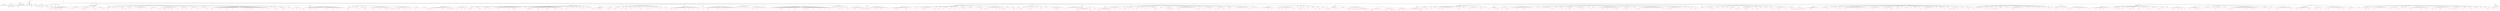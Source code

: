 digraph Tree {
	"t0" [label = "TEI"];
	"t1" [label = "teiHeader"];
	"t2" [label = "fileDesc"];
	"t3" [label = "titleStmt"];
	"t4" [label = "title"];
	"t5" [label = "author"];
	"t6" [label = "principal"];
	"t7" [label = "editor"];
	"t8" [label = "editionStmt"];
	"t9" [label = "edition"];
	"t10" [label = "respStmt"];
	"t11" [label = "name"];
	"t12" [label = "resp"];
	"t13" [label = "respStmt"];
	"t14" [label = "name"];
	"t15" [label = "resp"];
	"t16" [label = "publicationStmt"];
	"t17" [label = "publisher"];
	"t18" [label = "date"];
	"t19" [label = "availability"];
	"t20" [label = "licence"];
	"t21" [label = "idno"];
	"t22" [label = "idno"];
	"t23" [label = "idno"];
	"t24" [label = "idno"];
	"t25" [label = "idno"];
	"t26" [label = "sourceDesc"];
	"t27" [label = "profileDesc"];
	"t28" [label = "creation"];
	"t29" [label = "date"];
	"t30" [label = "langUsage"];
	"t31" [label = "language"];
	"t32" [label = "textClass"];
	"t33" [label = "keywords"];
	"t34" [label = "term"];
	"t35" [label = "text"];
	"t36" [label = "body"];
	"t37" [label = "head"];
	"t38" [label = "lb"];
	"t39" [label = "lb"];
	"t40" [label = "lb"];
	"t41" [label = "div"];
	"t42" [label = "head"];
	"t43" [label = "lb"];
	"t44" [label = "lb"];
	"t45" [label = "p"];
	"t46" [label = "pb"];
	"t47" [label = "p"];
	"t48" [label = "ref"];
	"t49" [label = "p"];
	"t50" [label = "p"];
	"t51" [label = "p"];
	"t52" [label = "hi"];
	"t53" [label = "lb"];
	"t54" [label = "lb"];
	"t55" [label = "div"];
	"t56" [label = "head"];
	"t57" [label = "lg"];
	"t58" [label = "l"];
	"t59" [label = "l"];
	"t60" [label = "l"];
	"t61" [label = "l"];
	"t62" [label = "ref"];
	"t63" [label = "lg"];
	"t64" [label = "l"];
	"t65" [label = "l"];
	"t66" [label = "l"];
	"t67" [label = "l"];
	"t68" [label = "lg"];
	"t69" [label = "l"];
	"t70" [label = "l"];
	"t71" [label = "l"];
	"t72" [label = "lg"];
	"t73" [label = "l"];
	"t74" [label = "l"];
	"t75" [label = "l"];
	"t76" [label = "p"];
	"t77" [label = "div"];
	"t78" [label = "head"];
	"t79" [label = "p"];
	"t80" [label = "div"];
	"t81" [label = "head"];
	"t82" [label = "div"];
	"t83" [label = "pb"];
	"t84" [label = "head"];
	"t85" [label = "div"];
	"t86" [label = "head"];
	"t87" [label = "sp"];
	"t88" [label = "l"];
	"t89" [label = "ref"];
	"t90" [label = "l"];
	"t91" [label = "ref"];
	"t92" [label = "l"];
	"t93" [label = "l"];
	"t94" [label = "ref"];
	"t95" [label = "l"];
	"t96" [label = "ref"];
	"t97" [label = "ref"];
	"t98" [label = "pb"];
	"t99" [label = "l"];
	"t100" [label = "l"];
	"t101" [label = "l"];
	"t102" [label = "l"];
	"t103" [label = "ref"];
	"t104" [label = "ref"];
	"t105" [label = "l"];
	"t106" [label = "ref"];
	"t107" [label = "l"];
	"t108" [label = "l"];
	"t109" [label = "l"];
	"t110" [label = "l"];
	"t111" [label = "l"];
	"t112" [label = "l"];
	"t113" [label = "sp"];
	"t114" [label = "l"];
	"t115" [label = "ref"];
	"t116" [label = "l"];
	"t117" [label = "l"];
	"t118" [label = "ref"];
	"t119" [label = "l"];
	"t120" [label = "l"];
	"t121" [label = "l"];
	"t122" [label = "l"];
	"t123" [label = "l"];
	"t124" [label = "sp"];
	"t125" [label = "l"];
	"t126" [label = "l"];
	"t127" [label = "ref"];
	"t128" [label = "l"];
	"t129" [label = "ref"];
	"t130" [label = "ref"];
	"t131" [label = "l"];
	"t132" [label = "l"];
	"t133" [label = "pb"];
	"t134" [label = "l"];
	"t135" [label = "l"];
	"t136" [label = "l"];
	"t137" [label = "sp"];
	"t138" [label = "l"];
	"t139" [label = "l"];
	"t140" [label = "l"];
	"t141" [label = "ref"];
	"t142" [label = "l"];
	"t143" [label = "ref"];
	"t144" [label = "sp"];
	"t145" [label = "l"];
	"t146" [label = "l"];
	"t147" [label = "l"];
	"t148" [label = "l"];
	"t149" [label = "l"];
	"t150" [label = "l"];
	"t151" [label = "ref"];
	"t152" [label = "l"];
	"t153" [label = "ref"];
	"t154" [label = "l"];
	"t155" [label = "div"];
	"t156" [label = "head"];
	"t157" [label = "pb"];
	"t158" [label = "sp"];
	"t159" [label = "l"];
	"t160" [label = "l"];
	"t161" [label = "ref"];
	"t162" [label = "l"];
	"t163" [label = "l"];
	"t164" [label = "sp"];
	"t165" [label = "l"];
	"t166" [label = "l"];
	"t167" [label = "sp"];
	"t168" [label = "l"];
	"t169" [label = "sp"];
	"t170" [label = "l"];
	"t171" [label = "l"];
	"t172" [label = "sp"];
	"t173" [label = "l"];
	"t174" [label = "l"];
	"t175" [label = "l"];
	"t176" [label = "l"];
	"t177" [label = "pb"];
	"t178" [label = "l"];
	"t179" [label = "ref"];
	"t180" [label = "l"];
	"t181" [label = "sp"];
	"t182" [label = "l"];
	"t183" [label = "ref"];
	"t184" [label = "l"];
	"t185" [label = "l"];
	"t186" [label = "l"];
	"t187" [label = "ref"];
	"t188" [label = "l"];
	"t189" [label = "l"];
	"t190" [label = "sp"];
	"t191" [label = "l"];
	"t192" [label = "l"];
	"t193" [label = "l"];
	"t194" [label = "l"];
	"t195" [label = "l"];
	"t196" [label = "l"];
	"t197" [label = "ref"];
	"t198" [label = "l"];
	"t199" [label = "l"];
	"t200" [label = "l"];
	"t201" [label = "l"];
	"t202" [label = "l"];
	"t203" [label = "l"];
	"t204" [label = "sp"];
	"t205" [label = "l"];
	"t206" [label = "l"];
	"t207" [label = "l"];
	"t208" [label = "pb"];
	"t209" [label = "l"];
	"t210" [label = "l"];
	"t211" [label = "l"];
	"t212" [label = "l"];
	"t213" [label = "l"];
	"t214" [label = "sp"];
	"t215" [label = "l"];
	"t216" [label = "ref"];
	"t217" [label = "l"];
	"t218" [label = "ref"];
	"t219" [label = "l"];
	"t220" [label = "l"];
	"t221" [label = "l"];
	"t222" [label = "ref"];
	"t223" [label = "ref"];
	"t224" [label = "l"];
	"t225" [label = "ref"];
	"t226" [label = "l"];
	"t227" [label = "l"];
	"t228" [label = "ref"];
	"t229" [label = "l"];
	"t230" [label = "l"];
	"t231" [label = "ref"];
	"t232" [label = "l"];
	"t233" [label = "ref"];
	"t234" [label = "l"];
	"t235" [label = "l"];
	"t236" [label = "l"];
	"t237" [label = "l"];
	"t238" [label = "ref"];
	"t239" [label = "l"];
	"t240" [label = "sp"];
	"t241" [label = "l"];
	"t242" [label = "l"];
	"t243" [label = "l"];
	"t244" [label = "pb"];
	"t245" [label = "l"];
	"t246" [label = "l"];
	"t247" [label = "l"];
	"t248" [label = "ref"];
	"t249" [label = "l"];
	"t250" [label = "l"];
	"t251" [label = "sp"];
	"t252" [label = "l"];
	"t253" [label = "l"];
	"t254" [label = "ref"];
	"t255" [label = "l"];
	"t256" [label = "l"];
	"t257" [label = "l"];
	"t258" [label = "l"];
	"t259" [label = "l"];
	"t260" [label = "ref"];
	"t261" [label = "l"];
	"t262" [label = "sp"];
	"t263" [label = "l"];
	"t264" [label = "l"];
	"t265" [label = "l"];
	"t266" [label = "l"];
	"t267" [label = "l"];
	"t268" [label = "l"];
	"t269" [label = "ref"];
	"t270" [label = "l"];
	"t271" [label = "l"];
	"t272" [label = "sp"];
	"t273" [label = "l"];
	"t274" [label = "l"];
	"t275" [label = "ref"];
	"t276" [label = "pb"];
	"t277" [label = "l"];
	"t278" [label = "l"];
	"t279" [label = "l"];
	"t280" [label = "l"];
	"t281" [label = "l"];
	"t282" [label = "l"];
	"t283" [label = "ref"];
	"t284" [label = "l"];
	"t285" [label = "l"];
	"t286" [label = "l"];
	"t287" [label = "l"];
	"t288" [label = "l"];
	"t289" [label = "ref"];
	"t290" [label = "l"];
	"t291" [label = "ref"];
	"t292" [label = "l"];
	"t293" [label = "l"];
	"t294" [label = "l"];
	"t295" [label = "l"];
	"t296" [label = "ref"];
	"t297" [label = "l"];
	"t298" [label = "l"];
	"t299" [label = "l"];
	"t300" [label = "l"];
	"t301" [label = "l"];
	"t302" [label = "l"];
	"t303" [label = "l"];
	"t304" [label = "l"];
	"t305" [label = "ref"];
	"t306" [label = "l"];
	"t307" [label = "l"];
	"t308" [label = "pb"];
	"t309" [label = "l"];
	"t310" [label = "l"];
	"t311" [label = "ref"];
	"t312" [label = "l"];
	"t313" [label = "l"];
	"t314" [label = "ref"];
	"t315" [label = "ref"];
	"t316" [label = "l"];
	"t317" [label = "l"];
	"t318" [label = "ref"];
	"t319" [label = "l"];
	"t320" [label = "l"];
	"t321" [label = "l"];
	"t322" [label = "l"];
	"t323" [label = "l"];
	"t324" [label = "l"];
	"t325" [label = "l"];
	"t326" [label = "ref"];
	"t327" [label = "l"];
	"t328" [label = "l"];
	"t329" [label = "l"];
	"t330" [label = "l"];
	"t331" [label = "l"];
	"t332" [label = "ref"];
	"t333" [label = "l"];
	"t334" [label = "sp"];
	"t335" [label = "l"];
	"t336" [label = "l"];
	"t337" [label = "l"];
	"t338" [label = "sp"];
	"t339" [label = "l"];
	"t340" [label = "ref"];
	"t341" [label = "l"];
	"t342" [label = "pb"];
	"t343" [label = "sp"];
	"t344" [label = "l"];
	"t345" [label = "l"];
	"t346" [label = "l"];
	"t347" [label = "l"];
	"t348" [label = "l"];
	"t349" [label = "ref"];
	"t350" [label = "l"];
	"t351" [label = "ref"];
	"t352" [label = "l"];
	"t353" [label = "l"];
	"t354" [label = "sp"];
	"t355" [label = "l"];
	"t356" [label = "l"];
	"t357" [label = "l"];
	"t358" [label = "l"];
	"t359" [label = "sp"];
	"t360" [label = "l"];
	"t361" [label = "ref"];
	"t362" [label = "l"];
	"t363" [label = "l"];
	"t364" [label = "l"];
	"t365" [label = "ref"];
	"t366" [label = "l"];
	"t367" [label = "l"];
	"t368" [label = "ref"];
	"t369" [label = "l"];
	"t370" [label = "l"];
	"t371" [label = "div"];
	"t372" [label = "head"];
	"t373" [label = "pb"];
	"t374" [label = "sp"];
	"t375" [label = "l"];
	"t376" [label = "ref"];
	"t377" [label = "ref"];
	"t378" [label = "l"];
	"t379" [label = "l"];
	"t380" [label = "l"];
	"t381" [label = "l"];
	"t382" [label = "l"];
	"t383" [label = "ref"];
	"t384" [label = "l"];
	"t385" [label = "ref"];
	"t386" [label = "l"];
	"t387" [label = "l"];
	"t388" [label = "ref"];
	"t389" [label = "l"];
	"t390" [label = "l"];
	"t391" [label = "ref"];
	"t392" [label = "l"];
	"t393" [label = "l"];
	"t394" [label = "l"];
	"t395" [label = "l"];
	"t396" [label = "l"];
	"t397" [label = "l"];
	"t398" [label = "l"];
	"t399" [label = "l"];
	"t400" [label = "ref"];
	"t401" [label = "pb"];
	"t402" [label = "l"];
	"t403" [label = "l"];
	"t404" [label = "l"];
	"t405" [label = "l"];
	"t406" [label = "l"];
	"t407" [label = "ref"];
	"t408" [label = "l"];
	"t409" [label = "l"];
	"t410" [label = "l"];
	"t411" [label = "l"];
	"t412" [label = "ref"];
	"t413" [label = "l"];
	"t414" [label = "l"];
	"t415" [label = "l"];
	"t416" [label = "l"];
	"t417" [label = "l"];
	"t418" [label = "l"];
	"t419" [label = "div"];
	"t420" [label = "head"];
	"t421" [label = "sp"];
	"t422" [label = "l"];
	"t423" [label = "l"];
	"t424" [label = "ref"];
	"t425" [label = "pb"];
	"t426" [label = "l"];
	"t427" [label = "l"];
	"t428" [label = "sp"];
	"t429" [label = "l"];
	"t430" [label = "sp"];
	"t431" [label = "l"];
	"t432" [label = "sp"];
	"t433" [label = "l"];
	"t434" [label = "l"];
	"t435" [label = "l"];
	"t436" [label = "l"];
	"t437" [label = "ref"];
	"t438" [label = "sp"];
	"t439" [label = "l"];
	"t440" [label = "l"];
	"t441" [label = "l"];
	"t442" [label = "l"];
	"t443" [label = "l"];
	"t444" [label = "ref"];
	"t445" [label = "ref"];
	"t446" [label = "l"];
	"t447" [label = "sp"];
	"t448" [label = "l"];
	"t449" [label = "sp"];
	"t450" [label = "l"];
	"t451" [label = "l"];
	"t452" [label = "l"];
	"t453" [label = "l"];
	"t454" [label = "ref"];
	"t455" [label = "l"];
	"t456" [label = "pb"];
	"t457" [label = "l"];
	"t458" [label = "l"];
	"t459" [label = "l"];
	"t460" [label = "l"];
	"t461" [label = "l"];
	"t462" [label = "ref"];
	"t463" [label = "l"];
	"t464" [label = "l"];
	"t465" [label = "l"];
	"t466" [label = "l"];
	"t467" [label = "ref"];
	"t468" [label = "l"];
	"t469" [label = "ref"];
	"t470" [label = "l"];
	"t471" [label = "ref"];
	"t472" [label = "l"];
	"t473" [label = "l"];
	"t474" [label = "ref"];
	"t475" [label = "l"];
	"t476" [label = "ref"];
	"t477" [label = "ref"];
	"t478" [label = "sp"];
	"t479" [label = "l"];
	"t480" [label = "l"];
	"t481" [label = "ref"];
	"t482" [label = "l"];
	"t483" [label = "l"];
	"t484" [label = "l"];
	"t485" [label = "ref"];
	"t486" [label = "ref"];
	"t487" [label = "l"];
	"t488" [label = "ref"];
	"t489" [label = "l"];
	"t490" [label = "l"];
	"t491" [label = "l"];
	"t492" [label = "ref"];
	"t493" [label = "l"];
	"t494" [label = "l"];
	"t495" [label = "pb"];
	"t496" [label = "l"];
	"t497" [label = "l"];
	"t498" [label = "l"];
	"t499" [label = "ref"];
	"t500" [label = "l"];
	"t501" [label = "l"];
	"t502" [label = "sp"];
	"t503" [label = "l"];
	"t504" [label = "l"];
	"t505" [label = "ref"];
	"t506" [label = "l"];
	"t507" [label = "l"];
	"t508" [label = "l"];
	"t509" [label = "l"];
	"t510" [label = "sp"];
	"t511" [label = "l"];
	"t512" [label = "l"];
	"t513" [label = "l"];
	"t514" [label = "l"];
	"t515" [label = "l"];
	"t516" [label = "l"];
	"t517" [label = "ref"];
	"t518" [label = "div"];
	"t519" [label = "head"];
	"t520" [label = "div"];
	"t521" [label = "head"];
	"t522" [label = "sp"];
	"t523" [label = "l"];
	"t524" [label = "ref"];
	"t525" [label = "pb"];
	"t526" [label = "l"];
	"t527" [label = "l"];
	"t528" [label = "ref"];
	"t529" [label = "l"];
	"t530" [label = "l"];
	"t531" [label = "ref"];
	"t532" [label = "l"];
	"t533" [label = "l"];
	"t534" [label = "l"];
	"t535" [label = "l"];
	"t536" [label = "l"];
	"t537" [label = "l"];
	"t538" [label = "ref"];
	"t539" [label = "l"];
	"t540" [label = "pb"];
	"t541" [label = "l"];
	"t542" [label = "l"];
	"t543" [label = "l"];
	"t544" [label = "ref"];
	"t545" [label = "l"];
	"t546" [label = "l"];
	"t547" [label = "ref"];
	"t548" [label = "ref"];
	"t549" [label = "l"];
	"t550" [label = "ref"];
	"t551" [label = "l"];
	"t552" [label = "ref"];
	"t553" [label = "l"];
	"t554" [label = "ref"];
	"t555" [label = "sp"];
	"t556" [label = "l"];
	"t557" [label = "l"];
	"t558" [label = "l"];
	"t559" [label = "ref"];
	"t560" [label = "l"];
	"t561" [label = "l"];
	"t562" [label = "l"];
	"t563" [label = "ref"];
	"t564" [label = "l"];
	"t565" [label = "l"];
	"t566" [label = "l"];
	"t567" [label = "ref"];
	"t568" [label = "l"];
	"t569" [label = "l"];
	"t570" [label = "sp"];
	"t571" [label = "l"];
	"t572" [label = "l"];
	"t573" [label = "ref"];
	"t574" [label = "pb"];
	"t575" [label = "l"];
	"t576" [label = "ref"];
	"t577" [label = "l"];
	"t578" [label = "sp"];
	"t579" [label = "l"];
	"t580" [label = "l"];
	"t581" [label = "l"];
	"t582" [label = "l"];
	"t583" [label = "l"];
	"t584" [label = "ref"];
	"t585" [label = "l"];
	"t586" [label = "ref"];
	"t587" [label = "sp"];
	"t588" [label = "l"];
	"t589" [label = "l"];
	"t590" [label = "l"];
	"t591" [label = "l"];
	"t592" [label = "ref"];
	"t593" [label = "l"];
	"t594" [label = "l"];
	"t595" [label = "l"];
	"t596" [label = "ref"];
	"t597" [label = "l"];
	"t598" [label = "sp"];
	"t599" [label = "l"];
	"t600" [label = "sp"];
	"t601" [label = "l"];
	"t602" [label = "l"];
	"t603" [label = "l"];
	"t604" [label = "l"];
	"t605" [label = "l"];
	"t606" [label = "pb"];
	"t607" [label = "l"];
	"t608" [label = "l"];
	"t609" [label = "l"];
	"t610" [label = "l"];
	"t611" [label = "l"];
	"t612" [label = "l"];
	"t613" [label = "l"];
	"t614" [label = "l"];
	"t615" [label = "ref"];
	"t616" [label = "l"];
	"t617" [label = "l"];
	"t618" [label = "l"];
	"t619" [label = "ref"];
	"t620" [label = "l"];
	"t621" [label = "ref"];
	"t622" [label = "l"];
	"t623" [label = "ref"];
	"t624" [label = "l"];
	"t625" [label = "l"];
	"t626" [label = "l"];
	"t627" [label = "l"];
	"t628" [label = "l"];
	"t629" [label = "l"];
	"t630" [label = "sp"];
	"t631" [label = "l"];
	"t632" [label = "l"];
	"t633" [label = "sp"];
	"t634" [label = "l"];
	"t635" [label = "l"];
	"t636" [label = "l"];
	"t637" [label = "ref"];
	"t638" [label = "ref"];
	"t639" [label = "ref"];
	"t640" [label = "pb"];
	"t641" [label = "l"];
	"t642" [label = "l"];
	"t643" [label = "l"];
	"t644" [label = "l"];
	"t645" [label = "l"];
	"t646" [label = "l"];
	"t647" [label = "l"];
	"t648" [label = "ref"];
	"t649" [label = "ref"];
	"t650" [label = "l"];
	"t651" [label = "l"];
	"t652" [label = "l"];
	"t653" [label = "ref"];
	"t654" [label = "l"];
	"t655" [label = "l"];
	"t656" [label = "l"];
	"t657" [label = "l"];
	"t658" [label = "ref"];
	"t659" [label = "ref"];
	"t660" [label = "l"];
	"t661" [label = "ref"];
	"t662" [label = "l"];
	"t663" [label = "l"];
	"t664" [label = "l"];
	"t665" [label = "l"];
	"t666" [label = "l"];
	"t667" [label = "ref"];
	"t668" [label = "ref"];
	"t669" [label = "l"];
	"t670" [label = "l"];
	"t671" [label = "l"];
	"t672" [label = "l"];
	"t673" [label = "l"];
	"t674" [label = "pb"];
	"t675" [label = "l"];
	"t676" [label = "l"];
	"t677" [label = "sp"];
	"t678" [label = "l"];
	"t679" [label = "l"];
	"t680" [label = "ref"];
	"t681" [label = "l"];
	"t682" [label = "l"];
	"t683" [label = "sp"];
	"t684" [label = "l"];
	"t685" [label = "sp"];
	"t686" [label = "l"];
	"t687" [label = "sp"];
	"t688" [label = "l"];
	"t689" [label = "sp"];
	"t690" [label = "l"];
	"t691" [label = "l"];
	"t692" [label = "sp"];
	"t693" [label = "l"];
	"t694" [label = "sp"];
	"t695" [label = "l"];
	"t696" [label = "sp"];
	"t697" [label = "l"];
	"t698" [label = "sp"];
	"t699" [label = "l"];
	"t700" [label = "sp"];
	"t701" [label = "l"];
	"t702" [label = "pb"];
	"t703" [label = "l"];
	"t704" [label = "l"];
	"t705" [label = "l"];
	"t706" [label = "sp"];
	"t707" [label = "l"];
	"t708" [label = "l"];
	"t709" [label = "l"];
	"t710" [label = "sp"];
	"t711" [label = "l"];
	"t712" [label = "sp"];
	"t713" [label = "l"];
	"t714" [label = "ref"];
	"t715" [label = "ref"];
	"t716" [label = "div"];
	"t717" [label = "head"];
	"t718" [label = "sp"];
	"t719" [label = "l"];
	"t720" [label = "l"];
	"t721" [label = "ref"];
	"t722" [label = "l"];
	"t723" [label = "l"];
	"t724" [label = "l"];
	"t725" [label = "ref"];
	"t726" [label = "pb"];
	"t727" [label = "l"];
	"t728" [label = "ref"];
	"t729" [label = "l"];
	"t730" [label = "ref"];
	"t731" [label = "l"];
	"t732" [label = "l"];
	"t733" [label = "l"];
	"t734" [label = "sp"];
	"t735" [label = "l"];
	"t736" [label = "l"];
	"t737" [label = "ref"];
	"t738" [label = "l"];
	"t739" [label = "ref"];
	"t740" [label = "ref"];
	"t741" [label = "l"];
	"t742" [label = "l"];
	"t743" [label = "l"];
	"t744" [label = "sp"];
	"t745" [label = "l"];
	"t746" [label = "ref"];
	"t747" [label = "l"];
	"t748" [label = "ref"];
	"t749" [label = "l"];
	"t750" [label = "l"];
	"t751" [label = "l"];
	"t752" [label = "l"];
	"t753" [label = "sp"];
	"t754" [label = "l"];
	"t755" [label = "ref"];
	"t756" [label = "l"];
	"t757" [label = "sp"];
	"t758" [label = "l"];
	"t759" [label = "l"];
	"t760" [label = "ref"];
	"t761" [label = "pb"];
	"t762" [label = "l"];
	"t763" [label = "sp"];
	"t764" [label = "l"];
	"t765" [label = "l"];
	"t766" [label = "l"];
	"t767" [label = "ref"];
	"t768" [label = "sp"];
	"t769" [label = "l"];
	"t770" [label = "sp"];
	"t771" [label = "l"];
	"t772" [label = "l"];
	"t773" [label = "l"];
	"t774" [label = "l"];
	"t775" [label = "sp"];
	"t776" [label = "l"];
	"t777" [label = "sp"];
	"t778" [label = "l"];
	"t779" [label = "ref"];
	"t780" [label = "sp"];
	"t781" [label = "l"];
	"t782" [label = "ref"];
	"t783" [label = "sp"];
	"t784" [label = "l"];
	"t785" [label = "l"];
	"t786" [label = "sp"];
	"t787" [label = "l"];
	"t788" [label = "l"];
	"t789" [label = "sp"];
	"t790" [label = "l"];
	"t791" [label = "pb"];
	"t792" [label = "l"];
	"t793" [label = "sp"];
	"t794" [label = "l"];
	"t795" [label = "ref"];
	"t796" [label = "l"];
	"t797" [label = "sp"];
	"t798" [label = "l"];
	"t799" [label = "sp"];
	"t800" [label = "l"];
	"t801" [label = "sp"];
	"t802" [label = "l"];
	"t803" [label = "sp"];
	"t804" [label = "l"];
	"t805" [label = "l"];
	"t806" [label = "sp"];
	"t807" [label = "l"];
	"t808" [label = "sp"];
	"t809" [label = "l"];
	"t810" [label = "ref"];
	"t811" [label = "l"];
	"t812" [label = "l"];
	"t813" [label = "sp"];
	"t814" [label = "l"];
	"t815" [label = "l"];
	"t816" [label = "ref"];
	"t817" [label = "l"];
	"t818" [label = "l"];
	"t819" [label = "div"];
	"t820" [label = "head"];
	"t821" [label = "pb"];
	"t822" [label = "sp"];
	"t823" [label = "l"];
	"t824" [label = "l"];
	"t825" [label = "ref"];
	"t826" [label = "l"];
	"t827" [label = "ref"];
	"t828" [label = "l"];
	"t829" [label = "l"];
	"t830" [label = "ref"];
	"t831" [label = "l"];
	"t832" [label = "ref"];
	"t833" [label = "l"];
	"t834" [label = "ref"];
	"t835" [label = "l"];
	"t836" [label = "l"];
	"t837" [label = "l"];
	"t838" [label = "l"];
	"t839" [label = "l"];
	"t840" [label = "l"];
	"t841" [label = "ref"];
	"t842" [label = "l"];
	"t843" [label = "l"];
	"t844" [label = "l"];
	"t845" [label = "ref"];
	"t846" [label = "l"];
	"t847" [label = "l"];
	"t848" [label = "l"];
	"t849" [label = "pb"];
	"t850" [label = "l"];
	"t851" [label = "l"];
	"t852" [label = "l"];
	"t853" [label = "l"];
	"t854" [label = "ref"];
	"t855" [label = "l"];
	"t856" [label = "l"];
	"t857" [label = "l"];
	"t858" [label = "div"];
	"t859" [label = "head"];
	"t860" [label = "sp"];
	"t861" [label = "l"];
	"t862" [label = "ref"];
	"t863" [label = "l"];
	"t864" [label = "l"];
	"t865" [label = "l"];
	"t866" [label = "l"];
	"t867" [label = "ref"];
	"t868" [label = "ref"];
	"t869" [label = "l"];
	"t870" [label = "l"];
	"t871" [label = "l"];
	"t872" [label = "l"];
	"t873" [label = "l"];
	"t874" [label = "l"];
	"t875" [label = "l"];
	"t876" [label = "pb"];
	"t877" [label = "l"];
	"t878" [label = "ref"];
	"t879" [label = "l"];
	"t880" [label = "l"];
	"t881" [label = "ref"];
	"t882" [label = "l"];
	"t883" [label = "l"];
	"t884" [label = "ref"];
	"t885" [label = "l"];
	"t886" [label = "l"];
	"t887" [label = "ref"];
	"t888" [label = "l"];
	"t889" [label = "l"];
	"t890" [label = "l"];
	"t891" [label = "l"];
	"t892" [label = "l"];
	"t893" [label = "l"];
	"t894" [label = "l"];
	"t895" [label = "l"];
	"t896" [label = "l"];
	"t897" [label = "l"];
	"t898" [label = "div"];
	"t899" [label = "head"];
	"t900" [label = "pb"];
	"t901" [label = "sp"];
	"t902" [label = "l"];
	"t903" [label = "sp"];
	"t904" [label = "l"];
	"t905" [label = "sp"];
	"t906" [label = "l"];
	"t907" [label = "sp"];
	"t908" [label = "l"];
	"t909" [label = "sp"];
	"t910" [label = "l"];
	"t911" [label = "sp"];
	"t912" [label = "l"];
	"t913" [label = "sp"];
	"t914" [label = "l"];
	"t915" [label = "l"];
	"t916" [label = "sp"];
	"t917" [label = "l"];
	"t918" [label = "l"];
	"t919" [label = "p"];
	"t920" [label = "pb"];
	"t921" [label = "l"];
	"t922" [label = "l"];
	"t923" [label = "l"];
	"t924" [label = "ref"];
	"t925" [label = "l"];
	"t926" [label = "l"];
	"t927" [label = "l"];
	"t928" [label = "l"];
	"t929" [label = "l"];
	"t930" [label = "l"];
	"t931" [label = "l"];
	"t932" [label = "sp"];
	"t933" [label = "l"];
	"t934" [label = "sp"];
	"t935" [label = "l"];
	"t936" [label = "l"];
	"t937" [label = "l"];
	"t938" [label = "l"];
	"t939" [label = "l"];
	"t940" [label = "l"];
	"t941" [label = "l"];
	"t942" [label = "l"];
	"t943" [label = "l"];
	"t944" [label = "l"];
	"t945" [label = "l"];
	"t946" [label = "ref"];
	"t947" [label = "pb"];
	"t948" [label = "l"];
	"t949" [label = "ref"];
	"t950" [label = "l"];
	"t951" [label = "l"];
	"t952" [label = "l"];
	"t953" [label = "l"];
	"t954" [label = "l"];
	"t955" [label = "ref"];
	"t956" [label = "l"];
	"t957" [label = "l"];
	"t958" [label = "l"];
	"t959" [label = "l"];
	"t960" [label = "ref"];
	"t961" [label = "l"];
	"t962" [label = "ref"];
	"t963" [label = "l"];
	"t964" [label = "l"];
	"t965" [label = "l"];
	"t966" [label = "l"];
	"t967" [label = "l"];
	"t968" [label = "l"];
	"t969" [label = "ref"];
	"t970" [label = "l"];
	"t971" [label = "ref"];
	"t972" [label = "l"];
	"t973" [label = "ref"];
	"t974" [label = "ref"];
	"t975" [label = "ref"];
	"t976" [label = "l"];
	"t977" [label = "l"];
	"t978" [label = "l"];
	"t979" [label = "l"];
	"t980" [label = "l"];
	"t981" [label = "l"];
	"t982" [label = "pb"];
	"t983" [label = "l"];
	"t984" [label = "l"];
	"t985" [label = "l"];
	"t986" [label = "l"];
	"t987" [label = "l"];
	"t988" [label = "ref"];
	"t989" [label = "l"];
	"t990" [label = "l"];
	"t991" [label = "l"];
	"t992" [label = "l"];
	"t993" [label = "ref"];
	"t994" [label = "l"];
	"t995" [label = "l"];
	"t996" [label = "l"];
	"t997" [label = "ref"];
	"t998" [label = "l"];
	"t999" [label = "l"];
	"t1000" [label = "l"];
	"t1001" [label = "l"];
	"t1002" [label = "div"];
	"t1003" [label = "head"];
	"t1004" [label = "pb"];
	"t1005" [label = "sp"];
	"t1006" [label = "l"];
	"t1007" [label = "sp"];
	"t1008" [label = "l"];
	"t1009" [label = "sp"];
	"t1010" [label = "l"];
	"t1011" [label = "sp"];
	"t1012" [label = "l"];
	"t1013" [label = "ref"];
	"t1014" [label = "sp"];
	"t1015" [label = "l"];
	"t1016" [label = "sp"];
	"t1017" [label = "l"];
	"t1018" [label = "ref"];
	"t1019" [label = "sp"];
	"t1020" [label = "l"];
	"t1021" [label = "l"];
	"t1022" [label = "l"];
	"t1023" [label = "sp"];
	"t1024" [label = "l"];
	"t1025" [label = "pb"];
	"t1026" [label = "l"];
	"t1027" [label = "ref"];
	"t1028" [label = "sp"];
	"t1029" [label = "l"];
	"t1030" [label = "l"];
	"t1031" [label = "l"];
	"t1032" [label = "l"];
	"t1033" [label = "l"];
	"t1034" [label = "ref"];
	"t1035" [label = "ref"];
	"t1036" [label = "l"];
	"t1037" [label = "l"];
	"t1038" [label = "l"];
	"t1039" [label = "l"];
	"t1040" [label = "ref"];
	"t1041" [label = "l"];
	"t1042" [label = "ref"];
	"t1043" [label = "l"];
	"t1044" [label = "l"];
	"t1045" [label = "ref"];
	"t1046" [label = "ref"];
	"t1047" [label = "l"];
	"t1048" [label = "l"];
	"t1049" [label = "div"];
	"t1050" [label = "head"];
	"t1051" [label = "pb"];
	"t1052" [label = "sp"];
	"t1053" [label = "l"];
	"t1054" [label = "ref"];
	"t1055" [label = "ref"];
	"t1056" [label = "ref"];
	"t1057" [label = "ref"];
	"t1058" [label = "l"];
	"t1059" [label = "ref"];
	"t1060" [label = "l"];
	"t1061" [label = "l"];
	"t1062" [label = "l"];
	"t1063" [label = "l"];
	"t1064" [label = "l"];
	"t1065" [label = "ref"];
	"t1066" [label = "l"];
	"t1067" [label = "l"];
	"t1068" [label = "ref"];
	"t1069" [label = "l"];
	"t1070" [label = "l"];
	"t1071" [label = "ref"];
	"t1072" [label = "l"];
	"t1073" [label = "ref"];
	"t1074" [label = "l"];
	"t1075" [label = "l"];
	"t1076" [label = "l"];
	"t1077" [label = "l"];
	"t1078" [label = "l"];
	"t1079" [label = "l"];
	"t1080" [label = "div"];
	"t1081" [label = "pb"];
	"t1082" [label = "head"];
	"t1083" [label = "div"];
	"t1084" [label = "head"];
	"t1085" [label = "sp"];
	"t1086" [label = "l"];
	"t1087" [label = "l"];
	"t1088" [label = "l"];
	"t1089" [label = "l"];
	"t1090" [label = "ref"];
	"t1091" [label = "l"];
	"t1092" [label = "ref"];
	"t1093" [label = "l"];
	"t1094" [label = "ref"];
	"t1095" [label = "l"];
	"t1096" [label = "ref"];
	"t1097" [label = "l"];
	"t1098" [label = "l"];
	"t1099" [label = "l"];
	"t1100" [label = "l"];
	"t1101" [label = "l"];
	"t1102" [label = "l"];
	"t1103" [label = "ref"];
	"t1104" [label = "pb"];
	"t1105" [label = "l"];
	"t1106" [label = "l"];
	"t1107" [label = "l"];
	"t1108" [label = "l"];
	"t1109" [label = "l"];
	"t1110" [label = "sp"];
	"t1111" [label = "l"];
	"t1112" [label = "l"];
	"t1113" [label = "l"];
	"t1114" [label = "ref"];
	"t1115" [label = "l"];
	"t1116" [label = "sp"];
	"t1117" [label = "l"];
	"t1118" [label = "l"];
	"t1119" [label = "l"];
	"t1120" [label = "l"];
	"t1121" [label = "l"];
	"t1122" [label = "ref"];
	"t1123" [label = "ref"];
	"t1124" [label = "l"];
	"t1125" [label = "ref"];
	"t1126" [label = "l"];
	"t1127" [label = "l"];
	"t1128" [label = "l"];
	"t1129" [label = "l"];
	"t1130" [label = "l"];
	"t1131" [label = "l"];
	"t1132" [label = "sp"];
	"t1133" [label = "l"];
	"t1134" [label = "ref"];
	"t1135" [label = "l"];
	"t1136" [label = "pb"];
	"t1137" [label = "l"];
	"t1138" [label = "sp"];
	"t1139" [label = "l"];
	"t1140" [label = "ref"];
	"t1141" [label = "l"];
	"t1142" [label = "ref"];
	"t1143" [label = "l"];
	"t1144" [label = "sp"];
	"t1145" [label = "l"];
	"t1146" [label = "l"];
	"t1147" [label = "ref"];
	"t1148" [label = "l"];
	"t1149" [label = "l"];
	"t1150" [label = "l"];
	"t1151" [label = "l"];
	"t1152" [label = "sp"];
	"t1153" [label = "l"];
	"t1154" [label = "ref"];
	"t1155" [label = "l"];
	"t1156" [label = "sp"];
	"t1157" [label = "l"];
	"t1158" [label = "l"];
	"t1159" [label = "sp"];
	"t1160" [label = "l"];
	"t1161" [label = "ref"];
	"t1162" [label = "sp"];
	"t1163" [label = "l"];
	"t1164" [label = "l"];
	"t1165" [label = "l"];
	"t1166" [label = "pb"];
	"t1167" [label = "sp"];
	"t1168" [label = "l"];
	"t1169" [label = "l"];
	"t1170" [label = "l"];
	"t1171" [label = "l"];
	"t1172" [label = "ref"];
	"t1173" [label = "l"];
	"t1174" [label = "l"];
	"t1175" [label = "sp"];
	"t1176" [label = "l"];
	"t1177" [label = "l"];
	"t1178" [label = "l"];
	"t1179" [label = "l"];
	"t1180" [label = "l"];
	"t1181" [label = "l"];
	"t1182" [label = "sp"];
	"t1183" [label = "l"];
	"t1184" [label = "l"];
	"t1185" [label = "l"];
	"t1186" [label = "l"];
	"t1187" [label = "l"];
	"t1188" [label = "ref"];
	"t1189" [label = "l"];
	"t1190" [label = "ref"];
	"t1191" [label = "l"];
	"t1192" [label = "l"];
	"t1193" [label = "pb"];
	"t1194" [label = "sp"];
	"t1195" [label = "l"];
	"t1196" [label = "ref"];
	"t1197" [label = "ref"];
	"t1198" [label = "l"];
	"t1199" [label = "l"];
	"t1200" [label = "l"];
	"t1201" [label = "l"];
	"t1202" [label = "l"];
	"t1203" [label = "l"];
	"t1204" [label = "l"];
	"t1205" [label = "l"];
	"t1206" [label = "ref"];
	"t1207" [label = "l"];
	"t1208" [label = "l"];
	"t1209" [label = "l"];
	"t1210" [label = "ref"];
	"t1211" [label = "l"];
	"t1212" [label = "l"];
	"t1213" [label = "l"];
	"t1214" [label = "ref"];
	"t1215" [label = "ref"];
	"t1216" [label = "ref"];
	"t1217" [label = "l"];
	"t1218" [label = "sp"];
	"t1219" [label = "l"];
	"t1220" [label = "l"];
	"t1221" [label = "l"];
	"t1222" [label = "l"];
	"t1223" [label = "sp"];
	"t1224" [label = "l"];
	"t1225" [label = "l"];
	"t1226" [label = "l"];
	"t1227" [label = "ref"];
	"t1228" [label = "pb"];
	"t1229" [label = "l"];
	"t1230" [label = "sp"];
	"t1231" [label = "l"];
	"t1232" [label = "ref"];
	"t1233" [label = "l"];
	"t1234" [label = "l"];
	"t1235" [label = "hi"];
	"t1236" [label = "l"];
	"t1237" [label = "ref"];
	"t1238" [label = "l"];
	"t1239" [label = "ref"];
	"t1240" [label = "div"];
	"t1241" [label = "head"];
	"t1242" [label = "sp"];
	"t1243" [label = "l"];
	"t1244" [label = "l"];
	"t1245" [label = "sp"];
	"t1246" [label = "l"];
	"t1247" [label = "sp"];
	"t1248" [label = "l"];
	"t1249" [label = "l"];
	"t1250" [label = "ref"];
	"t1251" [label = "sp"];
	"t1252" [label = "l"];
	"t1253" [label = "sp"];
	"t1254" [label = "l"];
	"t1255" [label = "ref"];
	"t1256" [label = "pb"];
	"t1257" [label = "sp"];
	"t1258" [label = "l"];
	"t1259" [label = "sp"];
	"t1260" [label = "l"];
	"t1261" [label = "l"];
	"t1262" [label = "sp"];
	"t1263" [label = "l"];
	"t1264" [label = "l"];
	"t1265" [label = "l"];
	"t1266" [label = "sp"];
	"t1267" [label = "l"];
	"t1268" [label = "l"];
	"t1269" [label = "ref"];
	"t1270" [label = "l"];
	"t1271" [label = "l"];
	"t1272" [label = "sp"];
	"t1273" [label = "l"];
	"t1274" [label = "l"];
	"t1275" [label = "l"];
	"t1276" [label = "l"];
	"t1277" [label = "sp"];
	"t1278" [label = "l"];
	"t1279" [label = "l"];
	"t1280" [label = "l"];
	"t1281" [label = "l"];
	"t1282" [label = "l"];
	"t1283" [label = "pb"];
	"t1284" [label = "l"];
	"t1285" [label = "ref"];
	"t1286" [label = "ref"];
	"t1287" [label = "l"];
	"t1288" [label = "ref"];
	"t1289" [label = "l"];
	"t1290" [label = "l"];
	"t1291" [label = "l"];
	"t1292" [label = "l"];
	"t1293" [label = "l"];
	"t1294" [label = "sp"];
	"t1295" [label = "l"];
	"t1296" [label = "ref"];
	"t1297" [label = "l"];
	"t1298" [label = "l"];
	"t1299" [label = "l"];
	"t1300" [label = "l"];
	"t1301" [label = "l"];
	"t1302" [label = "l"];
	"t1303" [label = "l"];
	"t1304" [label = "l"];
	"t1305" [label = "l"];
	"t1306" [label = "l"];
	"t1307" [label = "l"];
	"t1308" [label = "ref"];
	"t1309" [label = "l"];
	"t1310" [label = "l"];
	"t1311" [label = "l"];
	"t1312" [label = "l"];
	"t1313" [label = "div"];
	"t1314" [label = "head"];
	"t1315" [label = "pb"];
	"t1316" [label = "sp"];
	"t1317" [label = "lg"];
	"t1318" [label = "l"];
	"t1319" [label = "ref"];
	"t1320" [label = "l"];
	"t1321" [label = "l"];
	"t1322" [label = "l"];
	"t1323" [label = "lg"];
	"t1324" [label = "l"];
	"t1325" [label = "l"];
	"t1326" [label = "l"];
	"t1327" [label = "l"];
	"t1328" [label = "lg"];
	"t1329" [label = "l"];
	"t1330" [label = "l"];
	"t1331" [label = "l"];
	"t1332" [label = "ref"];
	"t1333" [label = "l"];
	"t1334" [label = "lg"];
	"t1335" [label = "l"];
	"t1336" [label = "l"];
	"t1337" [label = "l"];
	"t1338" [label = "l"];
	"t1339" [label = "lg"];
	"t1340" [label = "l"];
	"t1341" [label = "ref"];
	"t1342" [label = "l"];
	"t1343" [label = "l"];
	"t1344" [label = "pb"];
	"t1345" [label = "l"];
	"t1346" [label = "lg"];
	"t1347" [label = "l"];
	"t1348" [label = "l"];
	"t1349" [label = "l"];
	"t1350" [label = "l"];
	"t1351" [label = "l"];
	"t1352" [label = "ref"];
	"t1353" [label = "l"];
	"t1354" [label = "l"];
	"t1355" [label = "div"];
	"t1356" [label = "head"];
	"t1357" [label = "sp"];
	"t1358" [label = "l"];
	"t1359" [label = "l"];
	"t1360" [label = "l"];
	"t1361" [label = "sp"];
	"t1362" [label = "l"];
	"t1363" [label = "l"];
	"t1364" [label = "l"];
	"t1365" [label = "l"];
	"t1366" [label = "l"];
	"t1367" [label = "l"];
	"t1368" [label = "l"];
	"t1369" [label = "pb"];
	"t1370" [label = "l"];
	"t1371" [label = "l"];
	"t1372" [label = "l"];
	"t1373" [label = "l"];
	"t1374" [label = "ref"];
	"t1375" [label = "l"];
	"t1376" [label = "sp"];
	"t1377" [label = "l"];
	"t1378" [label = "l"];
	"t1379" [label = "ref"];
	"t1380" [label = "sp"];
	"t1381" [label = "l"];
	"t1382" [label = "ref"];
	"t1383" [label = "l"];
	"t1384" [label = "l"];
	"t1385" [label = "l"];
	"t1386" [label = "ref"];
	"t1387" [label = "l"];
	"t1388" [label = "l"];
	"t1389" [label = "l"];
	"t1390" [label = "ref"];
	"t1391" [label = "l"];
	"t1392" [label = "sp"];
	"t1393" [label = "l"];
	"t1394" [label = "l"];
	"t1395" [label = "ref"];
	"t1396" [label = "l"];
	"t1397" [label = "l"];
	"t1398" [label = "sp"];
	"t1399" [label = "l"];
	"t1400" [label = "sp"];
	"t1401" [label = "pb"];
	"t1402" [label = "l"];
	"t1403" [label = "l"];
	"t1404" [label = "sp"];
	"t1405" [label = "l"];
	"t1406" [label = "ref"];
	"t1407" [label = "l"];
	"t1408" [label = "sp"];
	"t1409" [label = "l"];
	"t1410" [label = "l"];
	"t1411" [label = "l"];
	"t1412" [label = "l"];
	"t1413" [label = "l"];
	"t1414" [label = "l"];
	"t1415" [label = "ref"];
	"t1416" [label = "l"];
	"t1417" [label = "ref"];
	"t1418" [label = "l"];
	"t1419" [label = "sp"];
	"t1420" [label = "l"];
	"t1421" [label = "l"];
	"t1422" [label = "l"];
	"t1423" [label = "l"];
	"t1424" [label = "l"];
	"t1425" [label = "sp"];
	"t1426" [label = "l"];
	"t1427" [label = "l"];
	"t1428" [label = "l"];
	"t1429" [label = "l"];
	"t1430" [label = "ref"];
	"t1431" [label = "ref"];
	"t1432" [label = "l"];
	"t1433" [label = "pb"];
	"t1434" [label = "l"];
	"t1435" [label = "ref"];
	"t1436" [label = "l"];
	"t1437" [label = "ref"];
	"t1438" [label = "l"];
	"t1439" [label = "sp"];
	"t1440" [label = "l"];
	"t1441" [label = "l"];
	"t1442" [label = "l"];
	"t1443" [label = "ref"];
	"t1444" [label = "l"];
	"t1445" [label = "ref"];
	"t1446" [label = "l"];
	"t1447" [label = "l"];
	"t1448" [label = "l"];
	"t1449" [label = "l"];
	"t1450" [label = "l"];
	"t1451" [label = "l"];
	"t1452" [label = "l"];
	"t1453" [label = "l"];
	"t1454" [label = "l"];
	"t1455" [label = "l"];
	"t1456" [label = "l"];
	"t1457" [label = "l"];
	"t1458" [label = "l"];
	"t1459" [label = "ref"];
	"t1460" [label = "l"];
	"t1461" [label = "sp"];
	"t1462" [label = "l"];
	"t1463" [label = "ref"];
	"t1464" [label = "l"];
	"t1465" [label = "pb"];
	"t1466" [label = "l"];
	"t1467" [label = "l"];
	"t1468" [label = "sp"];
	"t1469" [label = "l"];
	"t1470" [label = "ref"];
	"t1471" [label = "l"];
	"t1472" [label = "l"];
	"t1473" [label = "l"];
	"t1474" [label = "l"];
	"t1475" [label = "l"];
	"t1476" [label = "ref"];
	"t1477" [label = "l"];
	"t1478" [label = "l"];
	"t1479" [label = "l"];
	"t1480" [label = "l"];
	"t1481" [label = "ref"];
	"t1482" [label = "sp"];
	"t1483" [label = "l"];
	"t1484" [label = "l"];
	"t1485" [label = "ref"];
	"t1486" [label = "l"];
	"t1487" [label = "ref"];
	"t1488" [label = "l"];
	"t1489" [label = "l"];
	"t1490" [label = "l"];
	"t1491" [label = "ref"];
	"t1492" [label = "l"];
	"t1493" [label = "ref"];
	"t1494" [label = "l"];
	"t1495" [label = "sp"];
	"t1496" [label = "l"];
	"t1497" [label = "l"];
	"t1498" [label = "l"];
	"t1499" [label = "pb"];
	"t1500" [label = "l"];
	"t1501" [label = "l"];
	"t1502" [label = "l"];
	"t1503" [label = "sp"];
	"t1504" [label = "l"];
	"t1505" [label = "l"];
	"t1506" [label = "l"];
	"t1507" [label = "l"];
	"t1508" [label = "l"];
	"t1509" [label = "l"];
	"t1510" [label = "l"];
	"t1511" [label = "l"];
	"t1512" [label = "l"];
	"t1513" [label = "l"];
	"t1514" [label = "l"];
	"t1515" [label = "l"];
	"t1516" [label = "sp"];
	"t1517" [label = "l"];
	"t1518" [label = "ref"];
	"t1519" [label = "sp"];
	"t1520" [label = "l"];
	"t1521" [label = "l"];
	"t1522" [label = "l"];
	"t1523" [label = "l"];
	"t1524" [label = "sp"];
	"t1525" [label = "l"];
	"t1526" [label = "sp"];
	"t1527" [label = "pb"];
	"t1528" [label = "l"];
	"t1529" [label = "div"];
	"t1530" [label = "head"];
	"t1531" [label = "sp"];
	"t1532" [label = "l"];
	"t1533" [label = "l"];
	"t1534" [label = "l"];
	"t1535" [label = "l"];
	"t1536" [label = "l"];
	"t1537" [label = "l"];
	"t1538" [label = "l"];
	"t1539" [label = "ref"];
	"t1540" [label = "l"];
	"t1541" [label = "l"];
	"t1542" [label = "l"];
	"t1543" [label = "ref"];
	"t1544" [label = "l"];
	"t1545" [label = "l"];
	"t1546" [label = "sp"];
	"t1547" [label = "l"];
	"t1548" [label = "l"];
	"t1549" [label = "l"];
	"t1550" [label = "l"];
	"t1551" [label = "pb"];
	"t1552" [label = "l"];
	"t1553" [label = "l"];
	"t1554" [label = "ref"];
	"t1555" [label = "l"];
	"t1556" [label = "l"];
	"t1557" [label = "l"];
	"t1558" [label = "ref"];
	"t1559" [label = "l"];
	"t1560" [label = "l"];
	"t1561" [label = "l"];
	"t1562" [label = "l"];
	"t1563" [label = "l"];
	"t1564" [label = "l"];
	"t1565" [label = "ref"];
	"t1566" [label = "l"];
	"t1567" [label = "sp"];
	"t1568" [label = "l"];
	"t1569" [label = "l"];
	"t1570" [label = "sp"];
	"t1571" [label = "l"];
	"t1572" [label = "ref"];
	"t1573" [label = "l"];
	"t1574" [label = "ref"];
	"t1575" [label = "l"];
	"t1576" [label = "ref"];
	"t1577" [label = "sp"];
	"t1578" [label = "l"];
	"t1579" [label = "l"];
	"t1580" [label = "ref"];
	"t1581" [label = "l"];
	"t1582" [label = "sp"];
	"t1583" [label = "l"];
	"t1584" [label = "l"];
	"t1585" [label = "pb"];
	"t1586" [label = "l"];
	"t1587" [label = "l"];
	"t1588" [label = "sp"];
	"t1589" [label = "l"];
	"t1590" [label = "l"];
	"t1591" [label = "l"];
	"t1592" [label = "l"];
	"t1593" [label = "ref"];
	"t1594" [label = "sp"];
	"t1595" [label = "l"];
	"t1596" [label = "l"];
	"t1597" [label = "l"];
	"t1598" [label = "ref"];
	"t1599" [label = "ref"];
	"t1600" [label = "l"];
	"t1601" [label = "sp"];
	"t1602" [label = "l"];
	"t1603" [label = "l"];
	"t1604" [label = "l"];
	"t1605" [label = "l"];
	"t1606" [label = "ref"];
	"t1607" [label = "sp"];
	"t1608" [label = "l"];
	"t1609" [label = "l"];
	"t1610" [label = "ref"];
	"t1611" [label = "ref"];
	"t1612" [label = "div"];
	"t1613" [label = "head"];
	"t1614" [label = "pb"];
	"t1615" [label = "sp"];
	"t1616" [label = "l"];
	"t1617" [label = "ref"];
	"t1618" [label = "l"];
	"t1619" [label = "l"];
	"t1620" [label = "l"];
	"t1621" [label = "l"];
	"t1622" [label = "ref"];
	"t1623" [label = "l"];
	"t1624" [label = "l"];
	"t1625" [label = "ref"];
	"t1626" [label = "l"];
	"t1627" [label = "sp"];
	"t1628" [label = "l"];
	"t1629" [label = "l"];
	"t1630" [label = "l"];
	"t1631" [label = "l"];
	"t1632" [label = "l"];
	"t1633" [label = "l"];
	"t1634" [label = "sp"];
	"t1635" [label = "l"];
	"t1636" [label = "l"];
	"t1637" [label = "ref"];
	"t1638" [label = "ref"];
	"t1639" [label = "pb"];
	"t1640" [label = "l"];
	"t1641" [label = "l"];
	"t1642" [label = "ref"];
	"t1643" [label = "l"];
	"t1644" [label = "ref"];
	"t1645" [label = "ref"];
	"t1646" [label = "l"];
	"t1647" [label = "ref"];
	"t1648" [label = "l"];
	"t1649" [label = "l"];
	"t1650" [label = "l"];
	"t1651" [label = "l"];
	"t1652" [label = "ref"];
	"t1653" [label = "l"];
	"t1654" [label = "l"];
	"t1655" [label = "l"];
	"t1656" [label = "l"];
	"t1657" [label = "sp"];
	"t1658" [label = "lg"];
	"t1659" [label = "l"];
	"t1660" [label = "l"];
	"t1661" [label = "l"];
	"t1662" [label = "l"];
	"t1663" [label = "l"];
	"t1664" [label = "l"];
	"t1665" [label = "l"];
	"t1666" [label = "ref"];
	"t1667" [label = "l"];
	"t1668" [label = "l"];
	"t1669" [label = "l"];
	"t1670" [label = "lg"];
	"t1671" [label = "l"];
	"t1672" [label = "l"];
	"t1673" [label = "ref"];
	"t1674" [label = "pb"];
	"t1675" [label = "l"];
	"t1676" [label = "l"];
	"t1677" [label = "l"];
	"t1678" [label = "l"];
	"t1679" [label = "l"];
	"t1680" [label = "l"];
	"t1681" [label = "l"];
	"t1682" [label = "l"];
	"t1683" [label = "lg"];
	"t1684" [label = "l"];
	"t1685" [label = "l"];
	"t1686" [label = "l"];
	"t1687" [label = "ref"];
	"t1688" [label = "l"];
	"t1689" [label = "l"];
	"t1690" [label = "l"];
	"t1691" [label = "l"];
	"t1692" [label = "ref"];
	"t1693" [label = "l"];
	"t1694" [label = "l"];
	"t1695" [label = "ref"];
	"t1696" [label = "l"];
	"t1697" [label = "lg"];
	"t1698" [label = "l"];
	"t1699" [label = "l"];
	"t1700" [label = "l"];
	"t1701" [label = "ref"];
	"t1702" [label = "l"];
	"t1703" [label = "l"];
	"t1704" [label = "l"];
	"t1705" [label = "pb"];
	"t1706" [label = "l"];
	"t1707" [label = "l"];
	"t1708" [label = "l"];
	"t1709" [label = "l"];
	"t1710" [label = "lg"];
	"t1711" [label = "l"];
	"t1712" [label = "l"];
	"t1713" [label = "l"];
	"t1714" [label = "l"];
	"t1715" [label = "l"];
	"t1716" [label = "l"];
	"t1717" [label = "l"];
	"t1718" [label = "l"];
	"t1719" [label = "l"];
	"t1720" [label = "l"];
	"t1721" [label = "ref"];
	"t1722" [label = "ref"];
	"t1723" [label = "div"];
	"t1724" [label = "pb"];
	"t1725" [label = "head"];
	"t1726" [label = "div"];
	"t1727" [label = "head"];
	"t1728" [label = "sp"];
	"t1729" [label = "l"];
	"t1730" [label = "l"];
	"t1731" [label = "l"];
	"t1732" [label = "l"];
	"t1733" [label = "sp"];
	"t1734" [label = "l"];
	"t1735" [label = "ref"];
	"t1736" [label = "l"];
	"t1737" [label = "l"];
	"t1738" [label = "l"];
	"t1739" [label = "l"];
	"t1740" [label = "l"];
	"t1741" [label = "ref"];
	"t1742" [label = "l"];
	"t1743" [label = "pb"];
	"t1744" [label = "l"];
	"t1745" [label = "sp"];
	"t1746" [label = "l"];
	"t1747" [label = "l"];
	"t1748" [label = "ref"];
	"t1749" [label = "sp"];
	"t1750" [label = "l"];
	"t1751" [label = "l"];
	"t1752" [label = "l"];
	"t1753" [label = "l"];
	"t1754" [label = "sp"];
	"t1755" [label = "l"];
	"t1756" [label = "sp"];
	"t1757" [label = "l"];
	"t1758" [label = "ref"];
	"t1759" [label = "l"];
	"t1760" [label = "l"];
	"t1761" [label = "ref"];
	"t1762" [label = "l"];
	"t1763" [label = "ref"];
	"t1764" [label = "l"];
	"t1765" [label = "l"];
	"t1766" [label = "l"];
	"t1767" [label = "l"];
	"t1768" [label = "l"];
	"t1769" [label = "l"];
	"t1770" [label = "l"];
	"t1771" [label = "l"];
	"t1772" [label = "l"];
	"t1773" [label = "sp"];
	"t1774" [label = "pb"];
	"t1775" [label = "l"];
	"t1776" [label = "sp"];
	"t1777" [label = "l"];
	"t1778" [label = "ref"];
	"t1779" [label = "l"];
	"t1780" [label = "ref"];
	"t1781" [label = "sp"];
	"t1782" [label = "l"];
	"t1783" [label = "sp"];
	"t1784" [label = "l"];
	"t1785" [label = "l"];
	"t1786" [label = "l"];
	"t1787" [label = "l"];
	"t1788" [label = "sp"];
	"t1789" [label = "l"];
	"t1790" [label = "sp"];
	"t1791" [label = "l"];
	"t1792" [label = "l"];
	"t1793" [label = "ref"];
	"t1794" [label = "l"];
	"t1795" [label = "l"];
	"t1796" [label = "l"];
	"t1797" [label = "l"];
	"t1798" [label = "l"];
	"t1799" [label = "l"];
	"t1800" [label = "l"];
	"t1801" [label = "sp"];
	"t1802" [label = "l"];
	"t1803" [label = "l"];
	"t1804" [label = "pb"];
	"t1805" [label = "l"];
	"t1806" [label = "sp"];
	"t1807" [label = "l"];
	"t1808" [label = "sp"];
	"t1809" [label = "l"];
	"t1810" [label = "l"];
	"t1811" [label = "l"];
	"t1812" [label = "div"];
	"t1813" [label = "head"];
	"t1814" [label = "sp"];
	"t1815" [label = "l"];
	"t1816" [label = "ref"];
	"t1817" [label = "l"];
	"t1818" [label = "l"];
	"t1819" [label = "l"];
	"t1820" [label = "l"];
	"t1821" [label = "l"];
	"t1822" [label = "pb"];
	"t1823" [label = "l"];
	"t1824" [label = "ref"];
	"t1825" [label = "l"];
	"t1826" [label = "ref"];
	"t1827" [label = "sp"];
	"t1828" [label = "l"];
	"t1829" [label = "l"];
	"t1830" [label = "l"];
	"t1831" [label = "ref"];
	"t1832" [label = "l"];
	"t1833" [label = "l"];
	"t1834" [label = "l"];
	"t1835" [label = "ref"];
	"t1836" [label = "l"];
	"t1837" [label = "ref"];
	"t1838" [label = "l"];
	"t1839" [label = "ref"];
	"t1840" [label = "sp"];
	"t1841" [label = "l"];
	"t1842" [label = "l"];
	"t1843" [label = "l"];
	"t1844" [label = "l"];
	"t1845" [label = "l"];
	"t1846" [label = "l"];
	"t1847" [label = "l"];
	"t1848" [label = "ref"];
	"t1849" [label = "l"];
	"t1850" [label = "l"];
	"t1851" [label = "l"];
	"t1852" [label = "l"];
	"t1853" [label = "l"];
	"t1854" [label = "pb"];
	"t1855" [label = "l"];
	"t1856" [label = "ref"];
	"t1857" [label = "l"];
	"t1858" [label = "l"];
	"t1859" [label = "l"];
	"t1860" [label = "l"];
	"t1861" [label = "l"];
	"t1862" [label = "l"];
	"t1863" [label = "l"];
	"t1864" [label = "sp"];
	"t1865" [label = "l"];
	"t1866" [label = "l"];
	"t1867" [label = "l"];
	"t1868" [label = "l"];
	"t1869" [label = "sp"];
	"t1870" [label = "l"];
	"t1871" [label = "l"];
	"t1872" [label = "l"];
	"t1873" [label = "l"];
	"t1874" [label = "l"];
	"t1875" [label = "l"];
	"t1876" [label = "l"];
	"t1877" [label = "l"];
	"t1878" [label = "l"];
	"t1879" [label = "l"];
	"t1880" [label = "pb"];
	"t1881" [label = "sp"];
	"t1882" [label = "l"];
	"t1883" [label = "ref"];
	"t1884" [label = "l"];
	"t1885" [label = "l"];
	"t1886" [label = "l"];
	"t1887" [label = "sp"];
	"t1888" [label = "l"];
	"t1889" [label = "l"];
	"t1890" [label = "l"];
	"t1891" [label = "l"];
	"t1892" [label = "ref"];
	"t1893" [label = "l"];
	"t1894" [label = "sp"];
	"t1895" [label = "l"];
	"t1896" [label = "l"];
	"t1897" [label = "ref"];
	"t1898" [label = "l"];
	"t1899" [label = "l"];
	"t1900" [label = "ref"];
	"t1901" [label = "l"];
	"t1902" [label = "ref"];
	"t1903" [label = "l"];
	"t1904" [label = "l"];
	"t1905" [label = "l"];
	"t1906" [label = "ref"];
	"t1907" [label = "sp"];
	"t1908" [label = "l"];
	"t1909" [label = "l"];
	"t1910" [label = "l"];
	"t1911" [label = "l"];
	"t1912" [label = "l"];
	"t1913" [label = "pb"];
	"t1914" [label = "l"];
	"t1915" [label = "l"];
	"t1916" [label = "ref"];
	"t1917" [label = "l"];
	"t1918" [label = "l"];
	"t1919" [label = "sp"];
	"t1920" [label = "l"];
	"t1921" [label = "l"];
	"t1922" [label = "sp"];
	"t1923" [label = "l"];
	"t1924" [label = "l"];
	"t1925" [label = "ref"];
	"t1926" [label = "sp"];
	"t1927" [label = "l"];
	"t1928" [label = "l"];
	"t1929" [label = "l"];
	"t1930" [label = "l"];
	"t1931" [label = "sp"];
	"t1932" [label = "l"];
	"t1933" [label = "l"];
	"t1934" [label = "l"];
	"t1935" [label = "l"];
	"t1936" [label = "l"];
	"t1937" [label = "ref"];
	"t1938" [label = "l"];
	"t1939" [label = "ref"];
	"t1940" [label = "l"];
	"t1941" [label = "l"];
	"t1942" [label = "l"];
	"t1943" [label = "pb"];
	"t1944" [label = "l"];
	"t1945" [label = "l"];
	"t1946" [label = "l"];
	"t1947" [label = "l"];
	"t1948" [label = "l"];
	"t1949" [label = "ref"];
	"t1950" [label = "l"];
	"t1951" [label = "l"];
	"t1952" [label = "ref"];
	"t1953" [label = "ref"];
	"t1954" [label = "l"];
	"t1955" [label = "l"];
	"t1956" [label = "l"];
	"t1957" [label = "l"];
	"t1958" [label = "sp"];
	"t1959" [label = "l"];
	"t1960" [label = "l"];
	"t1961" [label = "ref"];
	"t1962" [label = "l"];
	"t1963" [label = "l"];
	"t1964" [label = "ref"];
	"t1965" [label = "ref"];
	"t1966" [label = "l"];
	"t1967" [label = "l"];
	"t1968" [label = "l"];
	"t1969" [label = "l"];
	"t1970" [label = "sp"];
	"t1971" [label = "l"];
	"t1972" [label = "l"];
	"t1973" [label = "l"];
	"t1974" [label = "l"];
	"t1975" [label = "pb"];
	"t1976" [label = "sp"];
	"t1977" [label = "l"];
	"t1978" [label = "ref"];
	"t1979" [label = "ref"];
	"t1980" [label = "l"];
	"t1981" [label = "l"];
	"t1982" [label = "l"];
	"t1983" [label = "l"];
	"t1984" [label = "l"];
	"t1985" [label = "l"];
	"t1986" [label = "l"];
	"t1987" [label = "l"];
	"t1988" [label = "l"];
	"t1989" [label = "l"];
	"t1990" [label = "l"];
	"t1991" [label = "l"];
	"t1992" [label = "l"];
	"t1993" [label = "l"];
	"t1994" [label = "l"];
	"t1995" [label = "l"];
	"t1996" [label = "l"];
	"t1997" [label = "l"];
	"t1998" [label = "l"];
	"t1999" [label = "l"];
	"t2000" [label = "ref"];
	"t2001" [label = "l"];
	"t2002" [label = "sp"];
	"t2003" [label = "l"];
	"t2004" [label = "l"];
	"t2005" [label = "pb"];
	"t2006" [label = "l"];
	"t2007" [label = "l"];
	"t2008" [label = "ref"];
	"t2009" [label = "ref"];
	"t2010" [label = "l"];
	"t2011" [label = "ref"];
	"t2012" [label = "l"];
	"t2013" [label = "l"];
	"t2014" [label = "l"];
	"t2015" [label = "l"];
	"t2016" [label = "l"];
	"t2017" [label = "l"];
	"t2018" [label = "l"];
	"t2019" [label = "l"];
	"t2020" [label = "l"];
	"t2021" [label = "sp"];
	"t2022" [label = "l"];
	"t2023" [label = "l"];
	"t2024" [label = "l"];
	"t2025" [label = "sp"];
	"t2026" [label = "l"];
	"t2027" [label = "l"];
	"t2028" [label = "sp"];
	"t2029" [label = "l"];
	"t2030" [label = "ref"];
	"t2031" [label = "l"];
	"t2032" [label = "l"];
	"t2033" [label = "sp"];
	"t2034" [label = "l"];
	"t2035" [label = "ref"];
	"t2036" [label = "l"];
	"t2037" [label = "pb"];
	"t2038" [label = "sp"];
	"t2039" [label = "l"];
	"t2040" [label = "l"];
	"t2041" [label = "div"];
	"t2042" [label = "head"];
	"t2043" [label = "sp"];
	"t2044" [label = "l"];
	"t2045" [label = "l"];
	"t2046" [label = "l"];
	"t2047" [label = "l"];
	"t2048" [label = "sp"];
	"t2049" [label = "l"];
	"t2050" [label = "sp"];
	"t2051" [label = "l"];
	"t2052" [label = "l"];
	"t2053" [label = "l"];
	"t2054" [label = "l"];
	"t2055" [label = "l"];
	"t2056" [label = "ref"];
	"t2057" [label = "l"];
	"t2058" [label = "pb"];
	"t2059" [label = "l"];
	"t2060" [label = "sp"];
	"t2061" [label = "l"];
	"t2062" [label = "l"];
	"t2063" [label = "l"];
	"t2064" [label = "l"];
	"t2065" [label = "sp"];
	"t2066" [label = "l"];
	"t2067" [label = "l"];
	"t2068" [label = "l"];
	"t2069" [label = "l"];
	"t2070" [label = "sp"];
	"t2071" [label = "l"];
	"t2072" [label = "l"];
	"t2073" [label = "sp"];
	"t2074" [label = "l"];
	"t2075" [label = "l"];
	"t2076" [label = "l"];
	"t2077" [label = "ref"];
	"t2078" [label = "l"];
	"t2079" [label = "l"];
	"t2080" [label = "l"];
	"t2081" [label = "l"];
	"t2082" [label = "ref"];
	"t2083" [label = "sp"];
	"t2084" [label = "l"];
	"t2085" [label = "l"];
	"t2086" [label = "ref"];
	"t2087" [label = "pb"];
	"t2088" [label = "l"];
	"t2089" [label = "ref"];
	"t2090" [label = "sp"];
	"t2091" [label = "l"];
	"t2092" [label = "l"];
	"t2093" [label = "l"];
	"t2094" [label = "l"];
	"t2095" [label = "ref"];
	"t2096" [label = "l"];
	"t2097" [label = "ref"];
	"t2098" [label = "ref"];
	"t2099" [label = "l"];
	"t2100" [label = "l"];
	"t2101" [label = "l"];
	"t2102" [label = "l"];
	"t2103" [label = "l"];
	"t2104" [label = "ref"];
	"t2105" [label = "l"];
	"t2106" [label = "sp"];
	"t2107" [label = "l"];
	"t2108" [label = "l"];
	"t2109" [label = "ref"];
	"t2110" [label = "l"];
	"t2111" [label = "ref"];
	"t2112" [label = "sp"];
	"t2113" [label = "l"];
	"t2114" [label = "l"];
	"t2115" [label = "l"];
	"t2116" [label = "l"];
	"t2117" [label = "sp"];
	"t2118" [label = "pb"];
	"t2119" [label = "l"];
	"t2120" [label = "l"];
	"t2121" [label = "l"];
	"t2122" [label = "l"];
	"t2123" [label = "sp"];
	"t2124" [label = "l"];
	"t2125" [label = "l"];
	"t2126" [label = "ref"];
	"t2127" [label = "l"];
	"t2128" [label = "sp"];
	"t2129" [label = "l"];
	"t2130" [label = "ref"];
	"t2131" [label = "l"];
	"t2132" [label = "l"];
	"t2133" [label = "l"];
	"t2134" [label = "ref"];
	"t2135" [label = "l"];
	"t2136" [label = "ref"];
	"t2137" [label = "l"];
	"t2138" [label = "l"];
	"t2139" [label = "l"];
	"t2140" [label = "l"];
	"t2141" [label = "l"];
	"t2142" [label = "ref"];
	"t2143" [label = "l"];
	"t2144" [label = "sp"];
	"t2145" [label = "l"];
	"t2146" [label = "l"];
	"t2147" [label = "l"];
	"t2148" [label = "l"];
	"t2149" [label = "ref"];
	"t2150" [label = "l"];
	"t2151" [label = "pb"];
	"t2152" [label = "sp"];
	"t2153" [label = "l"];
	"t2154" [label = "ref"];
	"t2155" [label = "sp"];
	"t2156" [label = "l"];
	"t2157" [label = "ref"];
	"t2158" [label = "l"];
	"t2159" [label = "ref"];
	"t2160" [label = "ref"];
	"t2161" [label = "l"];
	"t2162" [label = "ref"];
	"t2163" [label = "l"];
	"t2164" [label = "ref"];
	"t2165" [label = "ref"];
	"t2166" [label = "l"];
	"t2167" [label = "ref"];
	"t2168" [label = "l"];
	"t2169" [label = "ref"];
	"t2170" [label = "l"];
	"t2171" [label = "div"];
	"t2172" [label = "head"];
	"t2173" [label = "sp"];
	"t2174" [label = "l"];
	"t2175" [label = "ref"];
	"t2176" [label = "l"];
	"t2177" [label = "l"];
	"t2178" [label = "l"];
	"t2179" [label = "l"];
	"t2180" [label = "ref"];
	"t2181" [label = "l"];
	"t2182" [label = "pb"];
	"t2183" [label = "l"];
	"t2184" [label = "l"];
	"t2185" [label = "l"];
	"t2186" [label = "l"];
	"t2187" [label = "l"];
	"t2188" [label = "l"];
	"t2189" [label = "sp"];
	"t2190" [label = "l"];
	"t2191" [label = "l"];
	"t2192" [label = "l"];
	"t2193" [label = "l"];
	"t2194" [label = "l"];
	"t2195" [label = "l"];
	"t2196" [label = "ref"];
	"t2197" [label = "l"];
	"t2198" [label = "l"];
	"t2199" [label = "sp"];
	"t2200" [label = "l"];
	"t2201" [label = "sp"];
	"t2202" [label = "l"];
	"t2203" [label = "sp"];
	"t2204" [label = "l"];
	"t2205" [label = "l"];
	"t2206" [label = "l"];
	"t2207" [label = "sp"];
	"t2208" [label = "pb"];
	"t2209" [label = "l"];
	"t2210" [label = "l"];
	"t2211" [label = "ref"];
	"t2212" [label = "l"];
	"t2213" [label = "sp"];
	"t2214" [label = "l"];
	"t2215" [label = "l"];
	"t2216" [label = "l"];
	"t2217" [label = "ref"];
	"t2218" [label = "l"];
	"t2219" [label = "l"];
	"t2220" [label = "l"];
	"t2221" [label = "l"];
	"t2222" [label = "l"];
	"t2223" [label = "l"];
	"t2224" [label = "l"];
	"t2225" [label = "l"];
	"t2226" [label = "l"];
	"t2227" [label = "l"];
	"t2228" [label = "ref"];
	"t2229" [label = "l"];
	"t2230" [label = "l"];
	"t2231" [label = "l"];
	"t2232" [label = "l"];
	"t2233" [label = "l"];
	"t2234" [label = "l"];
	"t2235" [label = "l"];
	"t2236" [label = "sp"];
	"t2237" [label = "pb"];
	"t2238" [label = "l"];
	"t2239" [label = "l"];
	"t2240" [label = "l"];
	"t2241" [label = "l"];
	"t2242" [label = "ref"];
	"t2243" [label = "l"];
	"t2244" [label = "l"];
	"t2245" [label = "l"];
	"t2246" [label = "l"];
	"t2247" [label = "l"];
	"t2248" [label = "l"];
	"t2249" [label = "sp"];
	"t2250" [label = "l"];
	"t2251" [label = "sp"];
	"t2252" [label = "l"];
	"t2253" [label = "l"];
	"t2254" [label = "l"];
	"t2255" [label = "ref"];
	"t2256" [label = "l"];
	"t2257" [label = "l"];
	"t2258" [label = "l"];
	"t2259" [label = "l"];
	"t2260" [label = "ref"];
	"t2261" [label = "ref"];
	"t2262" [label = "l"];
	"t2263" [label = "l"];
	"t2264" [label = "sp"];
	"t2265" [label = "l"];
	"t2266" [label = "l"];
	"t2267" [label = "l"];
	"t2268" [label = "pb"];
	"t2269" [label = "l"];
	"t2270" [label = "sp"];
	"t2271" [label = "l"];
	"t2272" [label = "l"];
	"t2273" [label = "sp"];
	"t2274" [label = "l"];
	"t2275" [label = "l"];
	"t2276" [label = "l"];
	"t2277" [label = "l"];
	"t2278" [label = "l"];
	"t2279" [label = "l"];
	"t2280" [label = "sp"];
	"t2281" [label = "l"];
	"t2282" [label = "l"];
	"t2283" [label = "sp"];
	"t2284" [label = "l"];
	"t2285" [label = "l"];
	"t2286" [label = "l"];
	"t2287" [label = "l"];
	"t2288" [label = "sp"];
	"t2289" [label = "l"];
	"t2290" [label = "sp"];
	"t2291" [label = "l"];
	"t2292" [label = "l"];
	"t2293" [label = "ref"];
	"t2294" [label = "sp"];
	"t2295" [label = "pb"];
	"t2296" [label = "l"];
	"t2297" [label = "l"];
	"t2298" [label = "l"];
	"t2299" [label = "ref"];
	"t2300" [label = "l"];
	"t2301" [label = "l"];
	"t2302" [label = "l"];
	"t2303" [label = "l"];
	"t2304" [label = "l"];
	"t2305" [label = "l"];
	"t2306" [label = "l"];
	"t2307" [label = "sp"];
	"t2308" [label = "l"];
	"t2309" [label = "l"];
	"t2310" [label = "sp"];
	"t2311" [label = "l"];
	"t2312" [label = "l"];
	"t2313" [label = "l"];
	"t2314" [label = "l"];
	"t2315" [label = "l"];
	"t2316" [label = "ref"];
	"t2317" [label = "sp"];
	"t2318" [label = "l"];
	"t2319" [label = "sp"];
	"t2320" [label = "l"];
	"t2321" [label = "l"];
	"t2322" [label = "l"];
	"t2323" [label = "l"];
	"t2324" [label = "ref"];
	"t2325" [label = "pb"];
	"t2326" [label = "sp"];
	"t2327" [label = "l"];
	"t2328" [label = "l"];
	"t2329" [label = "ref"];
	"t2330" [label = "l"];
	"t2331" [label = "ref"];
	"t2332" [label = "l"];
	"t2333" [label = "l"];
	"t2334" [label = "ref"];
	"t2335" [label = "l"];
	"t2336" [label = "l"];
	"t2337" [label = "sp"];
	"t2338" [label = "l"];
	"t2339" [label = "l"];
	"t2340" [label = "l"];
	"t2341" [label = "l"];
	"t2342" [label = "sp"];
	"t2343" [label = "l"];
	"t2344" [label = "l"];
	"t2345" [label = "l"];
	"t2346" [label = "ref"];
	"t2347" [label = "l"];
	"t2348" [label = "l"];
	"t2349" [label = "sp"];
	"t2350" [label = "l"];
	"t2351" [label = "sp"];
	"t2352" [label = "l"];
	"t2353" [label = "ref"];
	"t2354" [label = "div"];
	"t2355" [label = "head"];
	"t2356" [label = "pb"];
	"t2357" [label = "sp"];
	"t2358" [label = "l"];
	"t2359" [label = "sp"];
	"t2360" [label = "l"];
	"t2361" [label = "l"];
	"t2362" [label = "l"];
	"t2363" [label = "l"];
	"t2364" [label = "l"];
	"t2365" [label = "sp"];
	"t2366" [label = "l"];
	"t2367" [label = "sp"];
	"t2368" [label = "l"];
	"t2369" [label = "sp"];
	"t2370" [label = "l"];
	"t2371" [label = "ref"];
	"t2372" [label = "sp"];
	"t2373" [label = "l"];
	"t2374" [label = "l"];
	"t2375" [label = "ref"];
	"t2376" [label = "sp"];
	"t2377" [label = "pb"];
	"t2378" [label = "l"];
	"t2379" [label = "ref"];
	"t2380" [label = "l"];
	"t2381" [label = "l"];
	"t2382" [label = "ref"];
	"t2383" [label = "sp"];
	"t2384" [label = "l"];
	"t2385" [label = "l"];
	"t2386" [label = "ref"];
	"t2387" [label = "ref"];
	"t2388" [label = "sp"];
	"t2389" [label = "l"];
	"t2390" [label = "ref"];
	"t2391" [label = "l"];
	"t2392" [label = "l"];
	"t2393" [label = "l"];
	"t2394" [label = "l"];
	"t2395" [label = "l"];
	"t2396" [label = "sp"];
	"t2397" [label = "l"];
	"t2398" [label = "l"];
	"t2399" [label = "sp"];
	"t2400" [label = "l"];
	"t2401" [label = "sp"];
	"t2402" [label = "l"];
	"t2403" [label = "sp"];
	"t2404" [label = "l"];
	"t2405" [label = "l"];
	"t2406" [label = "l"];
	"t2407" [label = "l"];
	"t2408" [label = "ref"];
	"t2409" [label = "pb"];
	"t2410" [label = "l"];
	"t2411" [label = "l"];
	"t2412" [label = "l"];
	"t2413" [label = "l"];
	"t2414" [label = "l"];
	"t2415" [label = "l"];
	"t2416" [label = "l"];
	"t2417" [label = "l"];
	"t2418" [label = "l"];
	"t2419" [label = "sp"];
	"t2420" [label = "l"];
	"t2421" [label = "l"];
	"t2422" [label = "l"];
	"t2423" [label = "sp"];
	"t2424" [label = "l"];
	"t2425" [label = "l"];
	"t2426" [label = "sp"];
	"t2427" [label = "l"];
	"t2428" [label = "l"];
	"t2429" [label = "l"];
	"t2430" [label = "sp"];
	"t2431" [label = "l"];
	"t2432" [label = "l"];
	"t2433" [label = "sp"];
	"t2434" [label = "pb"];
	"t2435" [label = "l"];
	"t2436" [label = "sp"];
	"t2437" [label = "l"];
	"t2438" [label = "sp"];
	"t2439" [label = "l"];
	"t2440" [label = "l"];
	"t2441" [label = "sp"];
	"t2442" [label = "l"];
	"t2443" [label = "sp"];
	"t2444" [label = "l"];
	"t2445" [label = "l"];
	"t2446" [label = "l"];
	"t2447" [label = "ref"];
	"t2448" [label = "l"];
	"t2449" [label = "l"];
	"t2450" [label = "sp"];
	"t2451" [label = "l"];
	"t2452" [label = "sp"];
	"t2453" [label = "l"];
	"t2454" [label = "l"];
	"t2455" [label = "ref"];
	"t2456" [label = "l"];
	"t2457" [label = "l"];
	"t2458" [label = "div"];
	"t2459" [label = "head"];
	"t2460" [label = "pb"];
	"t2461" [label = "sp"];
	"t2462" [label = "l"];
	"t2463" [label = "sp"];
	"t2464" [label = "l"];
	"t2465" [label = "sp"];
	"t2466" [label = "l"];
	"t2467" [label = "ref"];
	"t2468" [label = "sp"];
	"t2469" [label = "l"];
	"t2470" [label = "sp"];
	"t2471" [label = "l"];
	"t2472" [label = "sp"];
	"t2473" [label = "l"];
	"t2474" [label = "l"];
	"t2475" [label = "sp"];
	"t2476" [label = "l"];
	"t2477" [label = "ref"];
	"t2478" [label = "ref"];
	"t2479" [label = "l"];
	"t2480" [label = "l"];
	"t2481" [label = "pb"];
	"t2482" [label = "l"];
	"t2483" [label = "l"];
	"t2484" [label = "l"];
	"t2485" [label = "l"];
	"t2486" [label = "l"];
	"t2487" [label = "l"];
	"t2488" [label = "ref"];
	"t2489" [label = "l"];
	"t2490" [label = "l"];
	"t2491" [label = "l"];
	"t2492" [label = "l"];
	"t2493" [label = "l"];
	"t2494" [label = "l"];
	"t2495" [label = "l"];
	"t2496" [label = "l"];
	"t2497" [label = "ref"];
	"t2498" [label = "div"];
	"t2499" [label = "pb"];
	"t2500" [label = "head"];
	"t2501" [label = "div"];
	"t2502" [label = "head"];
	"t2503" [label = "sp"];
	"t2504" [label = "l"];
	"t2505" [label = "l"];
	"t2506" [label = "l"];
	"t2507" [label = "l"];
	"t2508" [label = "l"];
	"t2509" [label = "ref"];
	"t2510" [label = "l"];
	"t2511" [label = "l"];
	"t2512" [label = "l"];
	"t2513" [label = "ref"];
	"t2514" [label = "l"];
	"t2515" [label = "ref"];
	"t2516" [label = "l"];
	"t2517" [label = "l"];
	"t2518" [label = "pb"];
	"t2519" [label = "l"];
	"t2520" [label = "l"];
	"t2521" [label = "l"];
	"t2522" [label = "l"];
	"t2523" [label = "l"];
	"t2524" [label = "l"];
	"t2525" [label = "div"];
	"t2526" [label = "head"];
	"t2527" [label = "sp"];
	"t2528" [label = "l"];
	"t2529" [label = "sp"];
	"t2530" [label = "l"];
	"t2531" [label = "sp"];
	"t2532" [label = "l"];
	"t2533" [label = "ref"];
	"t2534" [label = "l"];
	"t2535" [label = "l"];
	"t2536" [label = "ref"];
	"t2537" [label = "l"];
	"t2538" [label = "ref"];
	"t2539" [label = "l"];
	"t2540" [label = "sp"];
	"t2541" [label = "pb"];
	"t2542" [label = "l"];
	"t2543" [label = "ref"];
	"t2544" [label = "l"];
	"t2545" [label = "sp"];
	"t2546" [label = "l"];
	"t2547" [label = "sp"];
	"t2548" [label = "l"];
	"t2549" [label = "l"];
	"t2550" [label = "sp"];
	"t2551" [label = "l"];
	"t2552" [label = "sp"];
	"t2553" [label = "l"];
	"t2554" [label = "ref"];
	"t2555" [label = "ref"];
	"t2556" [label = "l"];
	"t2557" [label = "l"];
	"t2558" [label = "ref"];
	"t2559" [label = "l"];
	"t2560" [label = "l"];
	"t2561" [label = "sp"];
	"t2562" [label = "l"];
	"t2563" [label = "l"];
	"t2564" [label = "ref"];
	"t2565" [label = "l"];
	"t2566" [label = "ref"];
	"t2567" [label = "sp"];
	"t2568" [label = "l"];
	"t2569" [label = "sp"];
	"t2570" [label = "l"];
	"t2571" [label = "sp"];
	"t2572" [label = "pb"];
	"t2573" [label = "l"];
	"t2574" [label = "sp"];
	"t2575" [label = "l"];
	"t2576" [label = "sp"];
	"t2577" [label = "l"];
	"t2578" [label = "ref"];
	"t2579" [label = "sp"];
	"t2580" [label = "l"];
	"t2581" [label = "sp"];
	"t2582" [label = "l"];
	"t2583" [label = "ref"];
	"t2584" [label = "l"];
	"t2585" [label = "l"];
	"t2586" [label = "l"];
	"t2587" [label = "l"];
	"t2588" [label = "l"];
	"t2589" [label = "l"];
	"t2590" [label = "l"];
	"t2591" [label = "ref"];
	"t2592" [label = "sp"];
	"t2593" [label = "l"];
	"t2594" [label = "ref"];
	"t2595" [label = "l"];
	"t2596" [label = "l"];
	"t2597" [label = "l"];
	"t2598" [label = "l"];
	"t2599" [label = "sp"];
	"t2600" [label = "l"];
	"t2601" [label = "l"];
	"t2602" [label = "l"];
	"t2603" [label = "sp"];
	"t2604" [label = "pb"];
	"t2605" [label = "l"];
	"t2606" [label = "l"];
	"t2607" [label = "ref"];
	"t2608" [label = "l"];
	"t2609" [label = "ref"];
	"t2610" [label = "l"];
	"t2611" [label = "l"];
	"t2612" [label = "l"];
	"t2613" [label = "ref"];
	"t2614" [label = "l"];
	"t2615" [label = "ref"];
	"t2616" [label = "l"];
	"t2617" [label = "l"];
	"t2618" [label = "ref"];
	"t2619" [label = "l"];
	"t2620" [label = "l"];
	"t2621" [label = "ref"];
	"t2622" [label = "l"];
	"t2623" [label = "div"];
	"t2624" [label = "head"];
	"t2625" [label = "sp"];
	"t2626" [label = "l"];
	"t2627" [label = "l"];
	"t2628" [label = "l"];
	"t2629" [label = "pb"];
	"t2630" [label = "l"];
	"t2631" [label = "l"];
	"t2632" [label = "l"];
	"t2633" [label = "l"];
	"t2634" [label = "ref"];
	"t2635" [label = "l"];
	"t2636" [label = "ref"];
	"t2637" [label = "l"];
	"t2638" [label = "ref"];
	"t2639" [label = "l"];
	"t2640" [label = "l"];
	"t2641" [label = "ref"];
	"t2642" [label = "l"];
	"t2643" [label = "sp"];
	"t2644" [label = "l"];
	"t2645" [label = "l"];
	"t2646" [label = "l"];
	"t2647" [label = "l"];
	"t2648" [label = "l"];
	"t2649" [label = "l"];
	"t2650" [label = "l"];
	"t2651" [label = "l"];
	"t2652" [label = "sp"];
	"t2653" [label = "l"];
	"t2654" [label = "sp"];
	"t2655" [label = "l"];
	"t2656" [label = "sp"];
	"t2657" [label = "l"];
	"t2658" [label = "ref"];
	"t2659" [label = "sp"];
	"t2660" [label = "pb"];
	"t2661" [label = "l"];
	"t2662" [label = "sp"];
	"t2663" [label = "l"];
	"t2664" [label = "sp"];
	"t2665" [label = "l"];
	"t2666" [label = "sp"];
	"t2667" [label = "l"];
	"t2668" [label = "l"];
	"t2669" [label = "l"];
	"t2670" [label = "l"];
	"t2671" [label = "l"];
	"t2672" [label = "l"];
	"t2673" [label = "ref"];
	"t2674" [label = "sp"];
	"t2675" [label = "l"];
	"t2676" [label = "l"];
	"t2677" [label = "ref"];
	"t2678" [label = "l"];
	"t2679" [label = "ref"];
	"t2680" [label = "l"];
	"t2681" [label = "l"];
	"t2682" [label = "l"];
	"t2683" [label = "l"];
	"t2684" [label = "l"];
	"t2685" [label = "l"];
	"t2686" [label = "l"];
	"t2687" [label = "l"];
	"t2688" [label = "l"];
	"t2689" [label = "l"];
	"t2690" [label = "pb"];
	"t2691" [label = "l"];
	"t2692" [label = "l"];
	"t2693" [label = "ref"];
	"t2694" [label = "l"];
	"t2695" [label = "l"];
	"t2696" [label = "l"];
	"t2697" [label = "ref"];
	"t2698" [label = "l"];
	"t2699" [label = "l"];
	"t2700" [label = "ref"];
	"t2701" [label = "l"];
	"t2702" [label = "l"];
	"t2703" [label = "l"];
	"t2704" [label = "l"];
	"t2705" [label = "l"];
	"t2706" [label = "sp"];
	"t2707" [label = "l"];
	"t2708" [label = "l"];
	"t2709" [label = "l"];
	"t2710" [label = "l"];
	"t2711" [label = "l"];
	"t2712" [label = "l"];
	"t2713" [label = "l"];
	"t2714" [label = "ref"];
	"t2715" [label = "sp"];
	"t2716" [label = "l"];
	"t2717" [label = "l"];
	"t2718" [label = "l"];
	"t2719" [label = "sp"];
	"t2720" [label = "pb"];
	"t2721" [label = "l"];
	"t2722" [label = "l"];
	"t2723" [label = "ref"];
	"t2724" [label = "l"];
	"t2725" [label = "ref"];
	"t2726" [label = "l"];
	"t2727" [label = "l"];
	"t2728" [label = "l"];
	"t2729" [label = "l"];
	"t2730" [label = "l"];
	"t2731" [label = "l"];
	"t2732" [label = "l"];
	"t2733" [label = "l"];
	"t2734" [label = "l"];
	"t2735" [label = "l"];
	"t2736" [label = "ref"];
	"t2737" [label = "l"];
	"t2738" [label = "sp"];
	"t2739" [label = "l"];
	"t2740" [label = "div"];
	"t2741" [label = "head"];
	"t2742" [label = "pb"];
	"t2743" [label = "sp"];
	"t2744" [label = "l"];
	"t2745" [label = "l"];
	"t2746" [label = "ref"];
	"t2747" [label = "l"];
	"t2748" [label = "l"];
	"t2749" [label = "ref"];
	"t2750" [label = "l"];
	"t2751" [label = "l"];
	"t2752" [label = "ref"];
	"t2753" [label = "l"];
	"t2754" [label = "l"];
	"t2755" [label = "l"];
	"t2756" [label = "l"];
	"t2757" [label = "l"];
	"t2758" [label = "l"];
	"t2759" [label = "ref"];
	"t2760" [label = "ref"];
	"t2761" [label = "l"];
	"t2762" [label = "l"];
	"t2763" [label = "sp"];
	"t2764" [label = "pb"];
	"t2765" [label = "l"];
	"t2766" [label = "l"];
	"t2767" [label = "ref"];
	"t2768" [label = "l"];
	"t2769" [label = "ref"];
	"t2770" [label = "l"];
	"t2771" [label = "l"];
	"t2772" [label = "l"];
	"t2773" [label = "ref"];
	"t2774" [label = "l"];
	"t2775" [label = "l"];
	"t2776" [label = "sp"];
	"t2777" [label = "l"];
	"t2778" [label = "l"];
	"t2779" [label = "ref"];
	"t2780" [label = "l"];
	"t2781" [label = "l"];
	"t2782" [label = "ref"];
	"t2783" [label = "l"];
	"t2784" [label = "l"];
	"t2785" [label = "l"];
	"t2786" [label = "l"];
	"t2787" [label = "l"];
	"t2788" [label = "l"];
	"t2789" [label = "l"];
	"t2790" [label = "l"];
	"t2791" [label = "ref"];
	"t2792" [label = "l"];
	"t2793" [label = "l"];
	"t2794" [label = "l"];
	"t2795" [label = "pb"];
	"t2796" [label = "l"];
	"t2797" [label = "l"];
	"t2798" [label = "l"];
	"t2799" [label = "sp"];
	"t2800" [label = "l"];
	"t2801" [label = "l"];
	"t2802" [label = "ref"];
	"t2803" [label = "l"];
	"t2804" [label = "ref"];
	"t2805" [label = "l"];
	"t2806" [label = "l"];
	"t2807" [label = "l"];
	"t2808" [label = "l"];
	"t2809" [label = "sp"];
	"t2810" [label = "l"];
	"t2811" [label = "l"];
	"t2812" [label = "l"];
	"t2813" [label = "l"];
	"t2814" [label = "l"];
	"t2815" [label = "div"];
	"t2816" [label = "head"];
	"t2817" [label = "pb"];
	"t2818" [label = "sp"];
	"t2819" [label = "l"];
	"t2820" [label = "sp"];
	"t2821" [label = "l"];
	"t2822" [label = "l"];
	"t2823" [label = "ref"];
	"t2824" [label = "ref"];
	"t2825" [label = "l"];
	"t2826" [label = "sp"];
	"t2827" [label = "l"];
	"t2828" [label = "ref"];
	"t2829" [label = "l"];
	"t2830" [label = "sp"];
	"t2831" [label = "l"];
	"t2832" [label = "l"];
	"t2833" [label = "l"];
	"t2834" [label = "l"];
	"t2835" [label = "pb"];
	"t2836" [label = "l"];
	"t2837" [label = "l"];
	"t2838" [label = "l"];
	"t2839" [label = "l"];
	"t2840" [label = "l"];
	"t2841" [label = "l"];
	"t2842" [label = "l"];
	"t2843" [label = "l"];
	"t2844" [label = "l"];
	"t2845" [label = "l"];
	"t2846" [label = "sp"];
	"t2847" [label = "l"];
	"t2848" [label = "l"];
	"t2849" [label = "ref"];
	"t2850" [label = "l"];
	"t2851" [label = "l"];
	"t2852" [label = "l"];
	"t2853" [label = "l"];
	"t2854" [label = "l"];
	"t2855" [label = "ref"];
	"t2856" [label = "l"];
	"t2857" [label = "l"];
	"t2858" [label = "ref"];
	"t2859" [label = "sp"];
	"t2860" [label = "l"];
	"t2861" [label = "l"];
	"t2862" [label = "sp"];
	"t2863" [label = "pb"];
	"t2864" [label = "l"];
	"t2865" [label = "l"];
	"t2866" [label = "l"];
	"t2867" [label = "sp"];
	"t2868" [label = "l"];
	"t2869" [label = "l"];
	"t2870" [label = "l"];
	"t2871" [label = "ref"];
	"t2872" [label = "l"];
	"t2873" [label = "l"];
	"t2874" [label = "l"];
	"t2875" [label = "l"];
	"t2876" [label = "l"];
	"t2877" [label = "l"];
	"t2878" [label = "l"];
	"t2879" [label = "l"];
	"t2880" [label = "ref"];
	"t2881" [label = "l"];
	"t2882" [label = "l"];
	"t2883" [label = "l"];
	"t2884" [label = "l"];
	"t2885" [label = "ref"];
	"t2886" [label = "l"];
	"t2887" [label = "l"];
	"t2888" [label = "l"];
	"t2889" [label = "sp"];
	"t2890" [label = "l"];
	"t2891" [label = "l"];
	"t2892" [label = "pb"];
	"t2893" [label = "l"];
	"t2894" [label = "l"];
	"t2895" [label = "ref"];
	"t2896" [label = "l"];
	"t2897" [label = "l"];
	"t2898" [label = "l"];
	"t2899" [label = "l"];
	"t2900" [label = "ref"];
	"t2901" [label = "ref"];
	"t2902" [label = "l"];
	"t2903" [label = "l"];
	"t2904" [label = "l"];
	"t2905" [label = "l"];
	"t2906" [label = "l"];
	"t2907" [label = "l"];
	"t2908" [label = "l"];
	"t2909" [label = "ref"];
	"t2910" [label = "l"];
	"t2911" [label = "sp"];
	"t2912" [label = "l"];
	"t2913" [label = "ref"];
	"t2914" [label = "l"];
	"t2915" [label = "l"];
	"t2916" [label = "ref"];
	"t2917" [label = "ref"];
	"t2918" [label = "l"];
	"t2919" [label = "l"];
	"t2920" [label = "ref"];
	"t2921" [label = "l"];
	"t2922" [label = "l"];
	"t2923" [label = "l"];
	"t2924" [label = "l"];
	"t2925" [label = "ref"];
	"t2926" [label = "sp"];
	"t2927" [label = "pb"];
	"t2928" [label = "l"];
	"t2929" [label = "l"];
	"t2930" [label = "l"];
	"t2931" [label = "sp"];
	"t2932" [label = "l"];
	"t2933" [label = "l"];
	"t2934" [label = "l"];
	"t2935" [label = "ref"];
	"t2936" [label = "l"];
	"t2937" [label = "sp"];
	"t2938" [label = "l"];
	"t2939" [label = "l"];
	"t2940" [label = "l"];
	"t2941" [label = "l"];
	"t2942" [label = "l"];
	"t2943" [label = "sp"];
	"t2944" [label = "l"];
	"t2945" [label = "l"];
	"t2946" [label = "l"];
	"t2947" [label = "sp"];
	"t2948" [label = "l"];
	"t2949" [label = "l"];
	"t2950" [label = "l"];
	"t2951" [label = "l"];
	"t2952" [label = "ref"];
	"t2953" [label = "pb"];
	"t2954" [label = "sp"];
	"t2955" [label = "l"];
	"t2956" [label = "l"];
	"t2957" [label = "sp"];
	"t2958" [label = "l"];
	"t2959" [label = "l"];
	"t2960" [label = "ref"];
	"t2961" [label = "l"];
	"t2962" [label = "l"];
	"t2963" [label = "p"];
	"t2964" [label = "div"];
	"t2965" [label = "head"];
	"t2966" [label = "p"];
	"t2967" [label = "hi"];
	"t2968" [label = "hi"];
	"t2969" [label = "hi"];
	"t2970" [label = "hi"];
	"t2971" [label = "hi"];
	"t2972" [label = "p"];
	"t0" -> "t1";
	"t1" -> "t2";
	"t2" -> "t3";
	"t3" -> "t4";
	"t3" -> "t5";
	"t3" -> "t6";
	"t3" -> "t7";
	"t2" -> "t8";
	"t8" -> "t9";
	"t8" -> "t10";
	"t10" -> "t11";
	"t10" -> "t12";
	"t8" -> "t13";
	"t13" -> "t14";
	"t13" -> "t15";
	"t2" -> "t16";
	"t16" -> "t17";
	"t16" -> "t18";
	"t16" -> "t19";
	"t19" -> "t20";
	"t16" -> "t21";
	"t16" -> "t22";
	"t16" -> "t23";
	"t16" -> "t24";
	"t16" -> "t25";
	"t2" -> "t26";
	"t1" -> "t27";
	"t27" -> "t28";
	"t28" -> "t29";
	"t27" -> "t30";
	"t30" -> "t31";
	"t27" -> "t32";
	"t32" -> "t33";
	"t33" -> "t34";
	"t0" -> "t35";
	"t35" -> "t36";
	"t36" -> "t37";
	"t37" -> "t38";
	"t37" -> "t39";
	"t37" -> "t40";
	"t36" -> "t41";
	"t41" -> "t42";
	"t42" -> "t43";
	"t42" -> "t44";
	"t41" -> "t45";
	"t45" -> "t46";
	"t41" -> "t47";
	"t47" -> "t48";
	"t41" -> "t49";
	"t41" -> "t50";
	"t41" -> "t51";
	"t51" -> "t52";
	"t52" -> "t53";
	"t51" -> "t54";
	"t36" -> "t55";
	"t55" -> "t56";
	"t55" -> "t57";
	"t57" -> "t58";
	"t57" -> "t59";
	"t57" -> "t60";
	"t57" -> "t61";
	"t61" -> "t62";
	"t55" -> "t63";
	"t63" -> "t64";
	"t63" -> "t65";
	"t63" -> "t66";
	"t63" -> "t67";
	"t55" -> "t68";
	"t68" -> "t69";
	"t68" -> "t70";
	"t68" -> "t71";
	"t55" -> "t72";
	"t72" -> "t73";
	"t72" -> "t74";
	"t72" -> "t75";
	"t55" -> "t76";
	"t36" -> "t77";
	"t77" -> "t78";
	"t77" -> "t79";
	"t36" -> "t80";
	"t80" -> "t81";
	"t36" -> "t82";
	"t82" -> "t83";
	"t82" -> "t84";
	"t82" -> "t85";
	"t85" -> "t86";
	"t85" -> "t87";
	"t87" -> "t88";
	"t88" -> "t89";
	"t87" -> "t90";
	"t90" -> "t91";
	"t87" -> "t92";
	"t87" -> "t93";
	"t93" -> "t94";
	"t87" -> "t95";
	"t95" -> "t96";
	"t95" -> "t97";
	"t95" -> "t98";
	"t87" -> "t99";
	"t87" -> "t100";
	"t87" -> "t101";
	"t87" -> "t102";
	"t102" -> "t103";
	"t102" -> "t104";
	"t87" -> "t105";
	"t105" -> "t106";
	"t87" -> "t107";
	"t87" -> "t108";
	"t87" -> "t109";
	"t87" -> "t110";
	"t87" -> "t111";
	"t87" -> "t112";
	"t85" -> "t113";
	"t113" -> "t114";
	"t114" -> "t115";
	"t113" -> "t116";
	"t113" -> "t117";
	"t117" -> "t118";
	"t113" -> "t119";
	"t113" -> "t120";
	"t113" -> "t121";
	"t113" -> "t122";
	"t113" -> "t123";
	"t85" -> "t124";
	"t124" -> "t125";
	"t124" -> "t126";
	"t126" -> "t127";
	"t124" -> "t128";
	"t128" -> "t129";
	"t128" -> "t130";
	"t124" -> "t131";
	"t124" -> "t132";
	"t132" -> "t133";
	"t124" -> "t134";
	"t124" -> "t135";
	"t124" -> "t136";
	"t85" -> "t137";
	"t137" -> "t138";
	"t137" -> "t139";
	"t137" -> "t140";
	"t140" -> "t141";
	"t137" -> "t142";
	"t142" -> "t143";
	"t85" -> "t144";
	"t144" -> "t145";
	"t144" -> "t146";
	"t144" -> "t147";
	"t144" -> "t148";
	"t144" -> "t149";
	"t144" -> "t150";
	"t150" -> "t151";
	"t144" -> "t152";
	"t152" -> "t153";
	"t144" -> "t154";
	"t82" -> "t155";
	"t155" -> "t156";
	"t155" -> "t157";
	"t155" -> "t158";
	"t158" -> "t159";
	"t158" -> "t160";
	"t160" -> "t161";
	"t158" -> "t162";
	"t158" -> "t163";
	"t155" -> "t164";
	"t164" -> "t165";
	"t164" -> "t166";
	"t155" -> "t167";
	"t167" -> "t168";
	"t155" -> "t169";
	"t169" -> "t170";
	"t169" -> "t171";
	"t155" -> "t172";
	"t172" -> "t173";
	"t172" -> "t174";
	"t172" -> "t175";
	"t172" -> "t176";
	"t176" -> "t177";
	"t172" -> "t178";
	"t178" -> "t179";
	"t172" -> "t180";
	"t155" -> "t181";
	"t181" -> "t182";
	"t182" -> "t183";
	"t181" -> "t184";
	"t181" -> "t185";
	"t181" -> "t186";
	"t186" -> "t187";
	"t181" -> "t188";
	"t181" -> "t189";
	"t155" -> "t190";
	"t190" -> "t191";
	"t190" -> "t192";
	"t190" -> "t193";
	"t190" -> "t194";
	"t190" -> "t195";
	"t190" -> "t196";
	"t196" -> "t197";
	"t190" -> "t198";
	"t190" -> "t199";
	"t190" -> "t200";
	"t190" -> "t201";
	"t190" -> "t202";
	"t190" -> "t203";
	"t155" -> "t204";
	"t204" -> "t205";
	"t204" -> "t206";
	"t204" -> "t207";
	"t207" -> "t208";
	"t204" -> "t209";
	"t204" -> "t210";
	"t204" -> "t211";
	"t204" -> "t212";
	"t204" -> "t213";
	"t155" -> "t214";
	"t214" -> "t215";
	"t215" -> "t216";
	"t214" -> "t217";
	"t217" -> "t218";
	"t214" -> "t219";
	"t214" -> "t220";
	"t214" -> "t221";
	"t221" -> "t222";
	"t221" -> "t223";
	"t214" -> "t224";
	"t224" -> "t225";
	"t214" -> "t226";
	"t214" -> "t227";
	"t227" -> "t228";
	"t214" -> "t229";
	"t214" -> "t230";
	"t230" -> "t231";
	"t214" -> "t232";
	"t232" -> "t233";
	"t214" -> "t234";
	"t214" -> "t235";
	"t214" -> "t236";
	"t214" -> "t237";
	"t237" -> "t238";
	"t214" -> "t239";
	"t155" -> "t240";
	"t240" -> "t241";
	"t240" -> "t242";
	"t240" -> "t243";
	"t243" -> "t244";
	"t240" -> "t245";
	"t240" -> "t246";
	"t240" -> "t247";
	"t247" -> "t248";
	"t240" -> "t249";
	"t240" -> "t250";
	"t155" -> "t251";
	"t251" -> "t252";
	"t251" -> "t253";
	"t253" -> "t254";
	"t251" -> "t255";
	"t251" -> "t256";
	"t251" -> "t257";
	"t251" -> "t258";
	"t251" -> "t259";
	"t259" -> "t260";
	"t251" -> "t261";
	"t155" -> "t262";
	"t262" -> "t263";
	"t262" -> "t264";
	"t262" -> "t265";
	"t262" -> "t266";
	"t262" -> "t267";
	"t262" -> "t268";
	"t268" -> "t269";
	"t262" -> "t270";
	"t262" -> "t271";
	"t155" -> "t272";
	"t272" -> "t273";
	"t272" -> "t274";
	"t274" -> "t275";
	"t274" -> "t276";
	"t272" -> "t277";
	"t272" -> "t278";
	"t272" -> "t279";
	"t272" -> "t280";
	"t272" -> "t281";
	"t272" -> "t282";
	"t282" -> "t283";
	"t272" -> "t284";
	"t272" -> "t285";
	"t272" -> "t286";
	"t272" -> "t287";
	"t272" -> "t288";
	"t288" -> "t289";
	"t272" -> "t290";
	"t290" -> "t291";
	"t272" -> "t292";
	"t272" -> "t293";
	"t272" -> "t294";
	"t272" -> "t295";
	"t295" -> "t296";
	"t272" -> "t297";
	"t272" -> "t298";
	"t272" -> "t299";
	"t272" -> "t300";
	"t272" -> "t301";
	"t272" -> "t302";
	"t272" -> "t303";
	"t272" -> "t304";
	"t304" -> "t305";
	"t272" -> "t306";
	"t272" -> "t307";
	"t307" -> "t308";
	"t272" -> "t309";
	"t272" -> "t310";
	"t310" -> "t311";
	"t272" -> "t312";
	"t272" -> "t313";
	"t313" -> "t314";
	"t313" -> "t315";
	"t272" -> "t316";
	"t272" -> "t317";
	"t317" -> "t318";
	"t272" -> "t319";
	"t272" -> "t320";
	"t272" -> "t321";
	"t272" -> "t322";
	"t272" -> "t323";
	"t272" -> "t324";
	"t272" -> "t325";
	"t325" -> "t326";
	"t272" -> "t327";
	"t272" -> "t328";
	"t272" -> "t329";
	"t272" -> "t330";
	"t272" -> "t331";
	"t331" -> "t332";
	"t272" -> "t333";
	"t155" -> "t334";
	"t334" -> "t335";
	"t334" -> "t336";
	"t334" -> "t337";
	"t155" -> "t338";
	"t338" -> "t339";
	"t339" -> "t340";
	"t338" -> "t341";
	"t341" -> "t342";
	"t155" -> "t343";
	"t343" -> "t344";
	"t343" -> "t345";
	"t343" -> "t346";
	"t343" -> "t347";
	"t343" -> "t348";
	"t348" -> "t349";
	"t343" -> "t350";
	"t350" -> "t351";
	"t343" -> "t352";
	"t343" -> "t353";
	"t155" -> "t354";
	"t354" -> "t355";
	"t354" -> "t356";
	"t354" -> "t357";
	"t354" -> "t358";
	"t155" -> "t359";
	"t359" -> "t360";
	"t360" -> "t361";
	"t359" -> "t362";
	"t359" -> "t363";
	"t359" -> "t364";
	"t364" -> "t365";
	"t359" -> "t366";
	"t359" -> "t367";
	"t367" -> "t368";
	"t359" -> "t369";
	"t359" -> "t370";
	"t82" -> "t371";
	"t371" -> "t372";
	"t371" -> "t373";
	"t371" -> "t374";
	"t374" -> "t375";
	"t375" -> "t376";
	"t375" -> "t377";
	"t374" -> "t378";
	"t374" -> "t379";
	"t374" -> "t380";
	"t374" -> "t381";
	"t374" -> "t382";
	"t382" -> "t383";
	"t374" -> "t384";
	"t384" -> "t385";
	"t374" -> "t386";
	"t374" -> "t387";
	"t387" -> "t388";
	"t374" -> "t389";
	"t374" -> "t390";
	"t390" -> "t391";
	"t374" -> "t392";
	"t374" -> "t393";
	"t374" -> "t394";
	"t374" -> "t395";
	"t374" -> "t396";
	"t374" -> "t397";
	"t374" -> "t398";
	"t374" -> "t399";
	"t399" -> "t400";
	"t399" -> "t401";
	"t374" -> "t402";
	"t374" -> "t403";
	"t374" -> "t404";
	"t374" -> "t405";
	"t374" -> "t406";
	"t406" -> "t407";
	"t374" -> "t408";
	"t374" -> "t409";
	"t374" -> "t410";
	"t374" -> "t411";
	"t411" -> "t412";
	"t374" -> "t413";
	"t374" -> "t414";
	"t374" -> "t415";
	"t374" -> "t416";
	"t374" -> "t417";
	"t374" -> "t418";
	"t82" -> "t419";
	"t419" -> "t420";
	"t419" -> "t421";
	"t421" -> "t422";
	"t421" -> "t423";
	"t423" -> "t424";
	"t423" -> "t425";
	"t421" -> "t426";
	"t421" -> "t427";
	"t419" -> "t428";
	"t428" -> "t429";
	"t419" -> "t430";
	"t430" -> "t431";
	"t419" -> "t432";
	"t432" -> "t433";
	"t432" -> "t434";
	"t432" -> "t435";
	"t432" -> "t436";
	"t436" -> "t437";
	"t419" -> "t438";
	"t438" -> "t439";
	"t438" -> "t440";
	"t438" -> "t441";
	"t438" -> "t442";
	"t438" -> "t443";
	"t443" -> "t444";
	"t443" -> "t445";
	"t438" -> "t446";
	"t419" -> "t447";
	"t447" -> "t448";
	"t419" -> "t449";
	"t449" -> "t450";
	"t449" -> "t451";
	"t449" -> "t452";
	"t449" -> "t453";
	"t453" -> "t454";
	"t449" -> "t455";
	"t455" -> "t456";
	"t449" -> "t457";
	"t449" -> "t458";
	"t449" -> "t459";
	"t449" -> "t460";
	"t449" -> "t461";
	"t461" -> "t462";
	"t449" -> "t463";
	"t449" -> "t464";
	"t449" -> "t465";
	"t449" -> "t466";
	"t466" -> "t467";
	"t449" -> "t468";
	"t468" -> "t469";
	"t449" -> "t470";
	"t470" -> "t471";
	"t449" -> "t472";
	"t449" -> "t473";
	"t473" -> "t474";
	"t449" -> "t475";
	"t475" -> "t476";
	"t475" -> "t477";
	"t419" -> "t478";
	"t478" -> "t479";
	"t478" -> "t480";
	"t480" -> "t481";
	"t478" -> "t482";
	"t478" -> "t483";
	"t478" -> "t484";
	"t484" -> "t485";
	"t484" -> "t486";
	"t478" -> "t487";
	"t487" -> "t488";
	"t478" -> "t489";
	"t478" -> "t490";
	"t478" -> "t491";
	"t491" -> "t492";
	"t478" -> "t493";
	"t478" -> "t494";
	"t494" -> "t495";
	"t478" -> "t496";
	"t478" -> "t497";
	"t478" -> "t498";
	"t498" -> "t499";
	"t478" -> "t500";
	"t478" -> "t501";
	"t419" -> "t502";
	"t502" -> "t503";
	"t502" -> "t504";
	"t504" -> "t505";
	"t502" -> "t506";
	"t502" -> "t507";
	"t502" -> "t508";
	"t502" -> "t509";
	"t419" -> "t510";
	"t510" -> "t511";
	"t510" -> "t512";
	"t510" -> "t513";
	"t510" -> "t514";
	"t510" -> "t515";
	"t510" -> "t516";
	"t516" -> "t517";
	"t36" -> "t518";
	"t518" -> "t519";
	"t518" -> "t520";
	"t520" -> "t521";
	"t520" -> "t522";
	"t522" -> "t523";
	"t523" -> "t524";
	"t523" -> "t525";
	"t522" -> "t526";
	"t522" -> "t527";
	"t527" -> "t528";
	"t522" -> "t529";
	"t522" -> "t530";
	"t530" -> "t531";
	"t522" -> "t532";
	"t522" -> "t533";
	"t522" -> "t534";
	"t522" -> "t535";
	"t522" -> "t536";
	"t522" -> "t537";
	"t537" -> "t538";
	"t522" -> "t539";
	"t539" -> "t540";
	"t522" -> "t541";
	"t522" -> "t542";
	"t522" -> "t543";
	"t543" -> "t544";
	"t522" -> "t545";
	"t522" -> "t546";
	"t546" -> "t547";
	"t546" -> "t548";
	"t522" -> "t549";
	"t549" -> "t550";
	"t522" -> "t551";
	"t551" -> "t552";
	"t522" -> "t553";
	"t553" -> "t554";
	"t520" -> "t555";
	"t555" -> "t556";
	"t555" -> "t557";
	"t555" -> "t558";
	"t558" -> "t559";
	"t555" -> "t560";
	"t555" -> "t561";
	"t555" -> "t562";
	"t562" -> "t563";
	"t555" -> "t564";
	"t555" -> "t565";
	"t555" -> "t566";
	"t566" -> "t567";
	"t555" -> "t568";
	"t555" -> "t569";
	"t520" -> "t570";
	"t570" -> "t571";
	"t570" -> "t572";
	"t572" -> "t573";
	"t572" -> "t574";
	"t570" -> "t575";
	"t575" -> "t576";
	"t570" -> "t577";
	"t520" -> "t578";
	"t578" -> "t579";
	"t578" -> "t580";
	"t578" -> "t581";
	"t578" -> "t582";
	"t578" -> "t583";
	"t583" -> "t584";
	"t578" -> "t585";
	"t585" -> "t586";
	"t520" -> "t587";
	"t587" -> "t588";
	"t587" -> "t589";
	"t587" -> "t590";
	"t587" -> "t591";
	"t591" -> "t592";
	"t587" -> "t593";
	"t587" -> "t594";
	"t587" -> "t595";
	"t595" -> "t596";
	"t587" -> "t597";
	"t520" -> "t598";
	"t598" -> "t599";
	"t520" -> "t600";
	"t600" -> "t601";
	"t600" -> "t602";
	"t600" -> "t603";
	"t600" -> "t604";
	"t600" -> "t605";
	"t605" -> "t606";
	"t600" -> "t607";
	"t600" -> "t608";
	"t600" -> "t609";
	"t600" -> "t610";
	"t600" -> "t611";
	"t600" -> "t612";
	"t600" -> "t613";
	"t600" -> "t614";
	"t614" -> "t615";
	"t600" -> "t616";
	"t600" -> "t617";
	"t600" -> "t618";
	"t618" -> "t619";
	"t600" -> "t620";
	"t620" -> "t621";
	"t600" -> "t622";
	"t622" -> "t623";
	"t600" -> "t624";
	"t600" -> "t625";
	"t600" -> "t626";
	"t600" -> "t627";
	"t600" -> "t628";
	"t600" -> "t629";
	"t520" -> "t630";
	"t630" -> "t631";
	"t630" -> "t632";
	"t520" -> "t633";
	"t633" -> "t634";
	"t633" -> "t635";
	"t633" -> "t636";
	"t636" -> "t637";
	"t636" -> "t638";
	"t636" -> "t639";
	"t636" -> "t640";
	"t633" -> "t641";
	"t633" -> "t642";
	"t633" -> "t643";
	"t633" -> "t644";
	"t633" -> "t645";
	"t633" -> "t646";
	"t633" -> "t647";
	"t647" -> "t648";
	"t647" -> "t649";
	"t633" -> "t650";
	"t633" -> "t651";
	"t633" -> "t652";
	"t652" -> "t653";
	"t633" -> "t654";
	"t633" -> "t655";
	"t633" -> "t656";
	"t633" -> "t657";
	"t657" -> "t658";
	"t657" -> "t659";
	"t633" -> "t660";
	"t660" -> "t661";
	"t633" -> "t662";
	"t633" -> "t663";
	"t633" -> "t664";
	"t633" -> "t665";
	"t633" -> "t666";
	"t666" -> "t667";
	"t666" -> "t668";
	"t633" -> "t669";
	"t633" -> "t670";
	"t633" -> "t671";
	"t633" -> "t672";
	"t633" -> "t673";
	"t673" -> "t674";
	"t633" -> "t675";
	"t633" -> "t676";
	"t520" -> "t677";
	"t677" -> "t678";
	"t677" -> "t679";
	"t679" -> "t680";
	"t677" -> "t681";
	"t677" -> "t682";
	"t520" -> "t683";
	"t683" -> "t684";
	"t520" -> "t685";
	"t685" -> "t686";
	"t520" -> "t687";
	"t687" -> "t688";
	"t520" -> "t689";
	"t689" -> "t690";
	"t689" -> "t691";
	"t520" -> "t692";
	"t692" -> "t693";
	"t520" -> "t694";
	"t694" -> "t695";
	"t520" -> "t696";
	"t696" -> "t697";
	"t520" -> "t698";
	"t698" -> "t699";
	"t520" -> "t700";
	"t700" -> "t701";
	"t701" -> "t702";
	"t700" -> "t703";
	"t700" -> "t704";
	"t700" -> "t705";
	"t520" -> "t706";
	"t706" -> "t707";
	"t706" -> "t708";
	"t706" -> "t709";
	"t520" -> "t710";
	"t710" -> "t711";
	"t520" -> "t712";
	"t712" -> "t713";
	"t713" -> "t714";
	"t713" -> "t715";
	"t518" -> "t716";
	"t716" -> "t717";
	"t716" -> "t718";
	"t718" -> "t719";
	"t718" -> "t720";
	"t720" -> "t721";
	"t718" -> "t722";
	"t718" -> "t723";
	"t718" -> "t724";
	"t724" -> "t725";
	"t724" -> "t726";
	"t718" -> "t727";
	"t727" -> "t728";
	"t718" -> "t729";
	"t729" -> "t730";
	"t718" -> "t731";
	"t718" -> "t732";
	"t718" -> "t733";
	"t716" -> "t734";
	"t734" -> "t735";
	"t734" -> "t736";
	"t736" -> "t737";
	"t734" -> "t738";
	"t738" -> "t739";
	"t738" -> "t740";
	"t734" -> "t741";
	"t734" -> "t742";
	"t734" -> "t743";
	"t716" -> "t744";
	"t744" -> "t745";
	"t745" -> "t746";
	"t744" -> "t747";
	"t747" -> "t748";
	"t744" -> "t749";
	"t744" -> "t750";
	"t744" -> "t751";
	"t744" -> "t752";
	"t716" -> "t753";
	"t753" -> "t754";
	"t754" -> "t755";
	"t753" -> "t756";
	"t716" -> "t757";
	"t757" -> "t758";
	"t757" -> "t759";
	"t759" -> "t760";
	"t759" -> "t761";
	"t757" -> "t762";
	"t716" -> "t763";
	"t763" -> "t764";
	"t763" -> "t765";
	"t763" -> "t766";
	"t766" -> "t767";
	"t716" -> "t768";
	"t768" -> "t769";
	"t716" -> "t770";
	"t770" -> "t771";
	"t770" -> "t772";
	"t770" -> "t773";
	"t770" -> "t774";
	"t716" -> "t775";
	"t775" -> "t776";
	"t716" -> "t777";
	"t777" -> "t778";
	"t778" -> "t779";
	"t716" -> "t780";
	"t780" -> "t781";
	"t781" -> "t782";
	"t716" -> "t783";
	"t783" -> "t784";
	"t783" -> "t785";
	"t716" -> "t786";
	"t786" -> "t787";
	"t786" -> "t788";
	"t716" -> "t789";
	"t789" -> "t790";
	"t790" -> "t791";
	"t789" -> "t792";
	"t716" -> "t793";
	"t793" -> "t794";
	"t794" -> "t795";
	"t793" -> "t796";
	"t716" -> "t797";
	"t797" -> "t798";
	"t716" -> "t799";
	"t799" -> "t800";
	"t716" -> "t801";
	"t801" -> "t802";
	"t716" -> "t803";
	"t803" -> "t804";
	"t803" -> "t805";
	"t716" -> "t806";
	"t806" -> "t807";
	"t716" -> "t808";
	"t808" -> "t809";
	"t809" -> "t810";
	"t808" -> "t811";
	"t808" -> "t812";
	"t716" -> "t813";
	"t813" -> "t814";
	"t813" -> "t815";
	"t815" -> "t816";
	"t813" -> "t817";
	"t813" -> "t818";
	"t518" -> "t819";
	"t819" -> "t820";
	"t819" -> "t821";
	"t819" -> "t822";
	"t822" -> "t823";
	"t822" -> "t824";
	"t824" -> "t825";
	"t822" -> "t826";
	"t826" -> "t827";
	"t822" -> "t828";
	"t822" -> "t829";
	"t829" -> "t830";
	"t822" -> "t831";
	"t831" -> "t832";
	"t822" -> "t833";
	"t833" -> "t834";
	"t822" -> "t835";
	"t822" -> "t836";
	"t822" -> "t837";
	"t822" -> "t838";
	"t822" -> "t839";
	"t822" -> "t840";
	"t840" -> "t841";
	"t822" -> "t842";
	"t822" -> "t843";
	"t822" -> "t844";
	"t844" -> "t845";
	"t822" -> "t846";
	"t822" -> "t847";
	"t822" -> "t848";
	"t848" -> "t849";
	"t822" -> "t850";
	"t822" -> "t851";
	"t822" -> "t852";
	"t822" -> "t853";
	"t853" -> "t854";
	"t822" -> "t855";
	"t822" -> "t856";
	"t822" -> "t857";
	"t518" -> "t858";
	"t858" -> "t859";
	"t858" -> "t860";
	"t860" -> "t861";
	"t861" -> "t862";
	"t860" -> "t863";
	"t860" -> "t864";
	"t860" -> "t865";
	"t860" -> "t866";
	"t866" -> "t867";
	"t866" -> "t868";
	"t860" -> "t869";
	"t860" -> "t870";
	"t860" -> "t871";
	"t860" -> "t872";
	"t860" -> "t873";
	"t860" -> "t874";
	"t860" -> "t875";
	"t875" -> "t876";
	"t860" -> "t877";
	"t877" -> "t878";
	"t860" -> "t879";
	"t860" -> "t880";
	"t880" -> "t881";
	"t860" -> "t882";
	"t860" -> "t883";
	"t883" -> "t884";
	"t860" -> "t885";
	"t860" -> "t886";
	"t886" -> "t887";
	"t860" -> "t888";
	"t860" -> "t889";
	"t860" -> "t890";
	"t860" -> "t891";
	"t860" -> "t892";
	"t860" -> "t893";
	"t860" -> "t894";
	"t860" -> "t895";
	"t860" -> "t896";
	"t860" -> "t897";
	"t518" -> "t898";
	"t898" -> "t899";
	"t898" -> "t900";
	"t898" -> "t901";
	"t901" -> "t902";
	"t898" -> "t903";
	"t903" -> "t904";
	"t898" -> "t905";
	"t905" -> "t906";
	"t898" -> "t907";
	"t907" -> "t908";
	"t898" -> "t909";
	"t909" -> "t910";
	"t898" -> "t911";
	"t911" -> "t912";
	"t898" -> "t913";
	"t913" -> "t914";
	"t913" -> "t915";
	"t898" -> "t916";
	"t916" -> "t917";
	"t916" -> "t918";
	"t916" -> "t919";
	"t919" -> "t920";
	"t916" -> "t921";
	"t916" -> "t922";
	"t916" -> "t923";
	"t923" -> "t924";
	"t916" -> "t925";
	"t916" -> "t926";
	"t916" -> "t927";
	"t916" -> "t928";
	"t916" -> "t929";
	"t916" -> "t930";
	"t916" -> "t931";
	"t898" -> "t932";
	"t932" -> "t933";
	"t898" -> "t934";
	"t934" -> "t935";
	"t934" -> "t936";
	"t934" -> "t937";
	"t934" -> "t938";
	"t934" -> "t939";
	"t934" -> "t940";
	"t934" -> "t941";
	"t934" -> "t942";
	"t934" -> "t943";
	"t934" -> "t944";
	"t934" -> "t945";
	"t945" -> "t946";
	"t945" -> "t947";
	"t934" -> "t948";
	"t948" -> "t949";
	"t934" -> "t950";
	"t934" -> "t951";
	"t934" -> "t952";
	"t934" -> "t953";
	"t934" -> "t954";
	"t954" -> "t955";
	"t934" -> "t956";
	"t934" -> "t957";
	"t934" -> "t958";
	"t934" -> "t959";
	"t959" -> "t960";
	"t934" -> "t961";
	"t961" -> "t962";
	"t934" -> "t963";
	"t934" -> "t964";
	"t934" -> "t965";
	"t934" -> "t966";
	"t934" -> "t967";
	"t934" -> "t968";
	"t968" -> "t969";
	"t934" -> "t970";
	"t970" -> "t971";
	"t934" -> "t972";
	"t972" -> "t973";
	"t972" -> "t974";
	"t972" -> "t975";
	"t934" -> "t976";
	"t934" -> "t977";
	"t934" -> "t978";
	"t934" -> "t979";
	"t934" -> "t980";
	"t934" -> "t981";
	"t981" -> "t982";
	"t934" -> "t983";
	"t934" -> "t984";
	"t934" -> "t985";
	"t934" -> "t986";
	"t934" -> "t987";
	"t987" -> "t988";
	"t934" -> "t989";
	"t934" -> "t990";
	"t934" -> "t991";
	"t934" -> "t992";
	"t992" -> "t993";
	"t934" -> "t994";
	"t934" -> "t995";
	"t934" -> "t996";
	"t996" -> "t997";
	"t934" -> "t998";
	"t934" -> "t999";
	"t934" -> "t1000";
	"t934" -> "t1001";
	"t518" -> "t1002";
	"t1002" -> "t1003";
	"t1002" -> "t1004";
	"t1002" -> "t1005";
	"t1005" -> "t1006";
	"t1002" -> "t1007";
	"t1007" -> "t1008";
	"t1002" -> "t1009";
	"t1009" -> "t1010";
	"t1002" -> "t1011";
	"t1011" -> "t1012";
	"t1012" -> "t1013";
	"t1002" -> "t1014";
	"t1014" -> "t1015";
	"t1002" -> "t1016";
	"t1016" -> "t1017";
	"t1017" -> "t1018";
	"t1002" -> "t1019";
	"t1019" -> "t1020";
	"t1019" -> "t1021";
	"t1019" -> "t1022";
	"t1002" -> "t1023";
	"t1023" -> "t1024";
	"t1024" -> "t1025";
	"t1023" -> "t1026";
	"t1026" -> "t1027";
	"t1002" -> "t1028";
	"t1028" -> "t1029";
	"t1028" -> "t1030";
	"t1028" -> "t1031";
	"t1028" -> "t1032";
	"t1028" -> "t1033";
	"t1033" -> "t1034";
	"t1033" -> "t1035";
	"t1028" -> "t1036";
	"t1028" -> "t1037";
	"t1028" -> "t1038";
	"t1028" -> "t1039";
	"t1039" -> "t1040";
	"t1028" -> "t1041";
	"t1041" -> "t1042";
	"t1028" -> "t1043";
	"t1028" -> "t1044";
	"t1044" -> "t1045";
	"t1044" -> "t1046";
	"t1028" -> "t1047";
	"t1028" -> "t1048";
	"t518" -> "t1049";
	"t1049" -> "t1050";
	"t1049" -> "t1051";
	"t1049" -> "t1052";
	"t1052" -> "t1053";
	"t1053" -> "t1054";
	"t1053" -> "t1055";
	"t1053" -> "t1056";
	"t1053" -> "t1057";
	"t1052" -> "t1058";
	"t1058" -> "t1059";
	"t1052" -> "t1060";
	"t1052" -> "t1061";
	"t1052" -> "t1062";
	"t1052" -> "t1063";
	"t1052" -> "t1064";
	"t1064" -> "t1065";
	"t1052" -> "t1066";
	"t1052" -> "t1067";
	"t1067" -> "t1068";
	"t1052" -> "t1069";
	"t1052" -> "t1070";
	"t1070" -> "t1071";
	"t1052" -> "t1072";
	"t1072" -> "t1073";
	"t1052" -> "t1074";
	"t1052" -> "t1075";
	"t1052" -> "t1076";
	"t1052" -> "t1077";
	"t1052" -> "t1078";
	"t1052" -> "t1079";
	"t36" -> "t1080";
	"t1080" -> "t1081";
	"t1080" -> "t1082";
	"t1080" -> "t1083";
	"t1083" -> "t1084";
	"t1083" -> "t1085";
	"t1085" -> "t1086";
	"t1085" -> "t1087";
	"t1085" -> "t1088";
	"t1085" -> "t1089";
	"t1089" -> "t1090";
	"t1085" -> "t1091";
	"t1091" -> "t1092";
	"t1085" -> "t1093";
	"t1093" -> "t1094";
	"t1085" -> "t1095";
	"t1095" -> "t1096";
	"t1085" -> "t1097";
	"t1085" -> "t1098";
	"t1085" -> "t1099";
	"t1085" -> "t1100";
	"t1085" -> "t1101";
	"t1085" -> "t1102";
	"t1102" -> "t1103";
	"t1102" -> "t1104";
	"t1085" -> "t1105";
	"t1085" -> "t1106";
	"t1085" -> "t1107";
	"t1085" -> "t1108";
	"t1085" -> "t1109";
	"t1083" -> "t1110";
	"t1110" -> "t1111";
	"t1110" -> "t1112";
	"t1110" -> "t1113";
	"t1113" -> "t1114";
	"t1110" -> "t1115";
	"t1083" -> "t1116";
	"t1116" -> "t1117";
	"t1116" -> "t1118";
	"t1116" -> "t1119";
	"t1116" -> "t1120";
	"t1116" -> "t1121";
	"t1121" -> "t1122";
	"t1121" -> "t1123";
	"t1116" -> "t1124";
	"t1124" -> "t1125";
	"t1116" -> "t1126";
	"t1116" -> "t1127";
	"t1116" -> "t1128";
	"t1116" -> "t1129";
	"t1116" -> "t1130";
	"t1116" -> "t1131";
	"t1083" -> "t1132";
	"t1132" -> "t1133";
	"t1133" -> "t1134";
	"t1132" -> "t1135";
	"t1135" -> "t1136";
	"t1132" -> "t1137";
	"t1083" -> "t1138";
	"t1138" -> "t1139";
	"t1139" -> "t1140";
	"t1138" -> "t1141";
	"t1141" -> "t1142";
	"t1138" -> "t1143";
	"t1083" -> "t1144";
	"t1144" -> "t1145";
	"t1144" -> "t1146";
	"t1146" -> "t1147";
	"t1144" -> "t1148";
	"t1144" -> "t1149";
	"t1144" -> "t1150";
	"t1144" -> "t1151";
	"t1083" -> "t1152";
	"t1152" -> "t1153";
	"t1153" -> "t1154";
	"t1152" -> "t1155";
	"t1083" -> "t1156";
	"t1156" -> "t1157";
	"t1156" -> "t1158";
	"t1083" -> "t1159";
	"t1159" -> "t1160";
	"t1160" -> "t1161";
	"t1083" -> "t1162";
	"t1162" -> "t1163";
	"t1162" -> "t1164";
	"t1162" -> "t1165";
	"t1165" -> "t1166";
	"t1083" -> "t1167";
	"t1167" -> "t1168";
	"t1167" -> "t1169";
	"t1167" -> "t1170";
	"t1167" -> "t1171";
	"t1171" -> "t1172";
	"t1167" -> "t1173";
	"t1167" -> "t1174";
	"t1083" -> "t1175";
	"t1175" -> "t1176";
	"t1175" -> "t1177";
	"t1175" -> "t1178";
	"t1175" -> "t1179";
	"t1175" -> "t1180";
	"t1175" -> "t1181";
	"t1083" -> "t1182";
	"t1182" -> "t1183";
	"t1182" -> "t1184";
	"t1182" -> "t1185";
	"t1182" -> "t1186";
	"t1182" -> "t1187";
	"t1187" -> "t1188";
	"t1182" -> "t1189";
	"t1189" -> "t1190";
	"t1182" -> "t1191";
	"t1182" -> "t1192";
	"t1192" -> "t1193";
	"t1083" -> "t1194";
	"t1194" -> "t1195";
	"t1195" -> "t1196";
	"t1195" -> "t1197";
	"t1194" -> "t1198";
	"t1194" -> "t1199";
	"t1194" -> "t1200";
	"t1194" -> "t1201";
	"t1194" -> "t1202";
	"t1194" -> "t1203";
	"t1194" -> "t1204";
	"t1194" -> "t1205";
	"t1205" -> "t1206";
	"t1194" -> "t1207";
	"t1194" -> "t1208";
	"t1194" -> "t1209";
	"t1209" -> "t1210";
	"t1194" -> "t1211";
	"t1194" -> "t1212";
	"t1194" -> "t1213";
	"t1213" -> "t1214";
	"t1213" -> "t1215";
	"t1213" -> "t1216";
	"t1194" -> "t1217";
	"t1083" -> "t1218";
	"t1218" -> "t1219";
	"t1218" -> "t1220";
	"t1218" -> "t1221";
	"t1218" -> "t1222";
	"t1083" -> "t1223";
	"t1223" -> "t1224";
	"t1223" -> "t1225";
	"t1223" -> "t1226";
	"t1226" -> "t1227";
	"t1226" -> "t1228";
	"t1223" -> "t1229";
	"t1083" -> "t1230";
	"t1230" -> "t1231";
	"t1231" -> "t1232";
	"t1230" -> "t1233";
	"t1230" -> "t1234";
	"t1234" -> "t1235";
	"t1230" -> "t1236";
	"t1236" -> "t1237";
	"t1230" -> "t1238";
	"t1238" -> "t1239";
	"t1080" -> "t1240";
	"t1240" -> "t1241";
	"t1240" -> "t1242";
	"t1242" -> "t1243";
	"t1242" -> "t1244";
	"t1240" -> "t1245";
	"t1245" -> "t1246";
	"t1240" -> "t1247";
	"t1247" -> "t1248";
	"t1247" -> "t1249";
	"t1249" -> "t1250";
	"t1240" -> "t1251";
	"t1251" -> "t1252";
	"t1240" -> "t1253";
	"t1253" -> "t1254";
	"t1254" -> "t1255";
	"t1254" -> "t1256";
	"t1240" -> "t1257";
	"t1257" -> "t1258";
	"t1240" -> "t1259";
	"t1259" -> "t1260";
	"t1259" -> "t1261";
	"t1240" -> "t1262";
	"t1262" -> "t1263";
	"t1262" -> "t1264";
	"t1262" -> "t1265";
	"t1240" -> "t1266";
	"t1266" -> "t1267";
	"t1266" -> "t1268";
	"t1268" -> "t1269";
	"t1266" -> "t1270";
	"t1266" -> "t1271";
	"t1240" -> "t1272";
	"t1272" -> "t1273";
	"t1272" -> "t1274";
	"t1272" -> "t1275";
	"t1272" -> "t1276";
	"t1240" -> "t1277";
	"t1277" -> "t1278";
	"t1277" -> "t1279";
	"t1277" -> "t1280";
	"t1277" -> "t1281";
	"t1277" -> "t1282";
	"t1282" -> "t1283";
	"t1277" -> "t1284";
	"t1284" -> "t1285";
	"t1284" -> "t1286";
	"t1277" -> "t1287";
	"t1287" -> "t1288";
	"t1277" -> "t1289";
	"t1277" -> "t1290";
	"t1277" -> "t1291";
	"t1277" -> "t1292";
	"t1277" -> "t1293";
	"t1240" -> "t1294";
	"t1294" -> "t1295";
	"t1295" -> "t1296";
	"t1294" -> "t1297";
	"t1294" -> "t1298";
	"t1294" -> "t1299";
	"t1294" -> "t1300";
	"t1294" -> "t1301";
	"t1294" -> "t1302";
	"t1294" -> "t1303";
	"t1294" -> "t1304";
	"t1294" -> "t1305";
	"t1294" -> "t1306";
	"t1294" -> "t1307";
	"t1307" -> "t1308";
	"t1294" -> "t1309";
	"t1294" -> "t1310";
	"t1294" -> "t1311";
	"t1294" -> "t1312";
	"t1080" -> "t1313";
	"t1313" -> "t1314";
	"t1313" -> "t1315";
	"t1313" -> "t1316";
	"t1316" -> "t1317";
	"t1317" -> "t1318";
	"t1318" -> "t1319";
	"t1317" -> "t1320";
	"t1317" -> "t1321";
	"t1317" -> "t1322";
	"t1316" -> "t1323";
	"t1323" -> "t1324";
	"t1323" -> "t1325";
	"t1323" -> "t1326";
	"t1323" -> "t1327";
	"t1316" -> "t1328";
	"t1328" -> "t1329";
	"t1328" -> "t1330";
	"t1328" -> "t1331";
	"t1331" -> "t1332";
	"t1328" -> "t1333";
	"t1316" -> "t1334";
	"t1334" -> "t1335";
	"t1334" -> "t1336";
	"t1334" -> "t1337";
	"t1334" -> "t1338";
	"t1316" -> "t1339";
	"t1339" -> "t1340";
	"t1340" -> "t1341";
	"t1339" -> "t1342";
	"t1339" -> "t1343";
	"t1343" -> "t1344";
	"t1339" -> "t1345";
	"t1316" -> "t1346";
	"t1346" -> "t1347";
	"t1346" -> "t1348";
	"t1346" -> "t1349";
	"t1346" -> "t1350";
	"t1346" -> "t1351";
	"t1351" -> "t1352";
	"t1346" -> "t1353";
	"t1346" -> "t1354";
	"t1080" -> "t1355";
	"t1355" -> "t1356";
	"t1355" -> "t1357";
	"t1357" -> "t1358";
	"t1357" -> "t1359";
	"t1357" -> "t1360";
	"t1355" -> "t1361";
	"t1361" -> "t1362";
	"t1361" -> "t1363";
	"t1361" -> "t1364";
	"t1361" -> "t1365";
	"t1361" -> "t1366";
	"t1361" -> "t1367";
	"t1361" -> "t1368";
	"t1368" -> "t1369";
	"t1361" -> "t1370";
	"t1361" -> "t1371";
	"t1361" -> "t1372";
	"t1361" -> "t1373";
	"t1373" -> "t1374";
	"t1361" -> "t1375";
	"t1355" -> "t1376";
	"t1376" -> "t1377";
	"t1376" -> "t1378";
	"t1378" -> "t1379";
	"t1355" -> "t1380";
	"t1380" -> "t1381";
	"t1381" -> "t1382";
	"t1380" -> "t1383";
	"t1380" -> "t1384";
	"t1380" -> "t1385";
	"t1385" -> "t1386";
	"t1380" -> "t1387";
	"t1380" -> "t1388";
	"t1380" -> "t1389";
	"t1389" -> "t1390";
	"t1380" -> "t1391";
	"t1355" -> "t1392";
	"t1392" -> "t1393";
	"t1392" -> "t1394";
	"t1394" -> "t1395";
	"t1392" -> "t1396";
	"t1392" -> "t1397";
	"t1355" -> "t1398";
	"t1398" -> "t1399";
	"t1355" -> "t1400";
	"t1400" -> "t1401";
	"t1400" -> "t1402";
	"t1400" -> "t1403";
	"t1355" -> "t1404";
	"t1404" -> "t1405";
	"t1405" -> "t1406";
	"t1404" -> "t1407";
	"t1355" -> "t1408";
	"t1408" -> "t1409";
	"t1408" -> "t1410";
	"t1408" -> "t1411";
	"t1408" -> "t1412";
	"t1408" -> "t1413";
	"t1408" -> "t1414";
	"t1414" -> "t1415";
	"t1408" -> "t1416";
	"t1416" -> "t1417";
	"t1408" -> "t1418";
	"t1355" -> "t1419";
	"t1419" -> "t1420";
	"t1419" -> "t1421";
	"t1419" -> "t1422";
	"t1419" -> "t1423";
	"t1419" -> "t1424";
	"t1355" -> "t1425";
	"t1425" -> "t1426";
	"t1425" -> "t1427";
	"t1425" -> "t1428";
	"t1425" -> "t1429";
	"t1429" -> "t1430";
	"t1429" -> "t1431";
	"t1425" -> "t1432";
	"t1432" -> "t1433";
	"t1425" -> "t1434";
	"t1434" -> "t1435";
	"t1425" -> "t1436";
	"t1436" -> "t1437";
	"t1425" -> "t1438";
	"t1355" -> "t1439";
	"t1439" -> "t1440";
	"t1439" -> "t1441";
	"t1439" -> "t1442";
	"t1442" -> "t1443";
	"t1439" -> "t1444";
	"t1444" -> "t1445";
	"t1439" -> "t1446";
	"t1439" -> "t1447";
	"t1439" -> "t1448";
	"t1439" -> "t1449";
	"t1439" -> "t1450";
	"t1439" -> "t1451";
	"t1439" -> "t1452";
	"t1439" -> "t1453";
	"t1439" -> "t1454";
	"t1439" -> "t1455";
	"t1439" -> "t1456";
	"t1439" -> "t1457";
	"t1439" -> "t1458";
	"t1458" -> "t1459";
	"t1439" -> "t1460";
	"t1355" -> "t1461";
	"t1461" -> "t1462";
	"t1462" -> "t1463";
	"t1461" -> "t1464";
	"t1464" -> "t1465";
	"t1461" -> "t1466";
	"t1461" -> "t1467";
	"t1355" -> "t1468";
	"t1468" -> "t1469";
	"t1469" -> "t1470";
	"t1468" -> "t1471";
	"t1468" -> "t1472";
	"t1468" -> "t1473";
	"t1468" -> "t1474";
	"t1468" -> "t1475";
	"t1475" -> "t1476";
	"t1468" -> "t1477";
	"t1468" -> "t1478";
	"t1468" -> "t1479";
	"t1468" -> "t1480";
	"t1480" -> "t1481";
	"t1355" -> "t1482";
	"t1482" -> "t1483";
	"t1482" -> "t1484";
	"t1484" -> "t1485";
	"t1482" -> "t1486";
	"t1486" -> "t1487";
	"t1482" -> "t1488";
	"t1482" -> "t1489";
	"t1482" -> "t1490";
	"t1490" -> "t1491";
	"t1482" -> "t1492";
	"t1492" -> "t1493";
	"t1482" -> "t1494";
	"t1355" -> "t1495";
	"t1495" -> "t1496";
	"t1495" -> "t1497";
	"t1495" -> "t1498";
	"t1498" -> "t1499";
	"t1495" -> "t1500";
	"t1495" -> "t1501";
	"t1495" -> "t1502";
	"t1355" -> "t1503";
	"t1503" -> "t1504";
	"t1503" -> "t1505";
	"t1503" -> "t1506";
	"t1503" -> "t1507";
	"t1503" -> "t1508";
	"t1503" -> "t1509";
	"t1503" -> "t1510";
	"t1503" -> "t1511";
	"t1503" -> "t1512";
	"t1503" -> "t1513";
	"t1503" -> "t1514";
	"t1503" -> "t1515";
	"t1355" -> "t1516";
	"t1516" -> "t1517";
	"t1517" -> "t1518";
	"t1355" -> "t1519";
	"t1519" -> "t1520";
	"t1519" -> "t1521";
	"t1519" -> "t1522";
	"t1519" -> "t1523";
	"t1355" -> "t1524";
	"t1524" -> "t1525";
	"t1355" -> "t1526";
	"t1526" -> "t1527";
	"t1526" -> "t1528";
	"t1080" -> "t1529";
	"t1529" -> "t1530";
	"t1529" -> "t1531";
	"t1531" -> "t1532";
	"t1531" -> "t1533";
	"t1531" -> "t1534";
	"t1531" -> "t1535";
	"t1531" -> "t1536";
	"t1531" -> "t1537";
	"t1531" -> "t1538";
	"t1538" -> "t1539";
	"t1531" -> "t1540";
	"t1531" -> "t1541";
	"t1531" -> "t1542";
	"t1542" -> "t1543";
	"t1531" -> "t1544";
	"t1531" -> "t1545";
	"t1529" -> "t1546";
	"t1546" -> "t1547";
	"t1546" -> "t1548";
	"t1546" -> "t1549";
	"t1546" -> "t1550";
	"t1550" -> "t1551";
	"t1546" -> "t1552";
	"t1546" -> "t1553";
	"t1553" -> "t1554";
	"t1546" -> "t1555";
	"t1546" -> "t1556";
	"t1546" -> "t1557";
	"t1557" -> "t1558";
	"t1546" -> "t1559";
	"t1546" -> "t1560";
	"t1546" -> "t1561";
	"t1546" -> "t1562";
	"t1546" -> "t1563";
	"t1546" -> "t1564";
	"t1564" -> "t1565";
	"t1546" -> "t1566";
	"t1529" -> "t1567";
	"t1567" -> "t1568";
	"t1567" -> "t1569";
	"t1529" -> "t1570";
	"t1570" -> "t1571";
	"t1571" -> "t1572";
	"t1570" -> "t1573";
	"t1573" -> "t1574";
	"t1570" -> "t1575";
	"t1575" -> "t1576";
	"t1529" -> "t1577";
	"t1577" -> "t1578";
	"t1577" -> "t1579";
	"t1579" -> "t1580";
	"t1577" -> "t1581";
	"t1529" -> "t1582";
	"t1582" -> "t1583";
	"t1582" -> "t1584";
	"t1584" -> "t1585";
	"t1582" -> "t1586";
	"t1582" -> "t1587";
	"t1529" -> "t1588";
	"t1588" -> "t1589";
	"t1588" -> "t1590";
	"t1588" -> "t1591";
	"t1588" -> "t1592";
	"t1592" -> "t1593";
	"t1529" -> "t1594";
	"t1594" -> "t1595";
	"t1594" -> "t1596";
	"t1594" -> "t1597";
	"t1597" -> "t1598";
	"t1597" -> "t1599";
	"t1594" -> "t1600";
	"t1529" -> "t1601";
	"t1601" -> "t1602";
	"t1601" -> "t1603";
	"t1601" -> "t1604";
	"t1601" -> "t1605";
	"t1605" -> "t1606";
	"t1529" -> "t1607";
	"t1607" -> "t1608";
	"t1607" -> "t1609";
	"t1609" -> "t1610";
	"t1609" -> "t1611";
	"t1080" -> "t1612";
	"t1612" -> "t1613";
	"t1612" -> "t1614";
	"t1612" -> "t1615";
	"t1615" -> "t1616";
	"t1616" -> "t1617";
	"t1615" -> "t1618";
	"t1615" -> "t1619";
	"t1615" -> "t1620";
	"t1615" -> "t1621";
	"t1621" -> "t1622";
	"t1615" -> "t1623";
	"t1615" -> "t1624";
	"t1624" -> "t1625";
	"t1615" -> "t1626";
	"t1612" -> "t1627";
	"t1627" -> "t1628";
	"t1627" -> "t1629";
	"t1627" -> "t1630";
	"t1627" -> "t1631";
	"t1627" -> "t1632";
	"t1627" -> "t1633";
	"t1612" -> "t1634";
	"t1634" -> "t1635";
	"t1634" -> "t1636";
	"t1636" -> "t1637";
	"t1636" -> "t1638";
	"t1636" -> "t1639";
	"t1634" -> "t1640";
	"t1634" -> "t1641";
	"t1641" -> "t1642";
	"t1634" -> "t1643";
	"t1643" -> "t1644";
	"t1643" -> "t1645";
	"t1634" -> "t1646";
	"t1646" -> "t1647";
	"t1634" -> "t1648";
	"t1634" -> "t1649";
	"t1634" -> "t1650";
	"t1634" -> "t1651";
	"t1651" -> "t1652";
	"t1634" -> "t1653";
	"t1634" -> "t1654";
	"t1634" -> "t1655";
	"t1634" -> "t1656";
	"t1612" -> "t1657";
	"t1657" -> "t1658";
	"t1658" -> "t1659";
	"t1658" -> "t1660";
	"t1658" -> "t1661";
	"t1658" -> "t1662";
	"t1658" -> "t1663";
	"t1658" -> "t1664";
	"t1658" -> "t1665";
	"t1665" -> "t1666";
	"t1658" -> "t1667";
	"t1658" -> "t1668";
	"t1658" -> "t1669";
	"t1657" -> "t1670";
	"t1670" -> "t1671";
	"t1670" -> "t1672";
	"t1672" -> "t1673";
	"t1672" -> "t1674";
	"t1670" -> "t1675";
	"t1670" -> "t1676";
	"t1670" -> "t1677";
	"t1670" -> "t1678";
	"t1670" -> "t1679";
	"t1670" -> "t1680";
	"t1670" -> "t1681";
	"t1670" -> "t1682";
	"t1657" -> "t1683";
	"t1683" -> "t1684";
	"t1683" -> "t1685";
	"t1683" -> "t1686";
	"t1686" -> "t1687";
	"t1683" -> "t1688";
	"t1683" -> "t1689";
	"t1683" -> "t1690";
	"t1683" -> "t1691";
	"t1691" -> "t1692";
	"t1683" -> "t1693";
	"t1683" -> "t1694";
	"t1694" -> "t1695";
	"t1683" -> "t1696";
	"t1657" -> "t1697";
	"t1697" -> "t1698";
	"t1697" -> "t1699";
	"t1697" -> "t1700";
	"t1700" -> "t1701";
	"t1697" -> "t1702";
	"t1697" -> "t1703";
	"t1697" -> "t1704";
	"t1704" -> "t1705";
	"t1697" -> "t1706";
	"t1697" -> "t1707";
	"t1697" -> "t1708";
	"t1697" -> "t1709";
	"t1657" -> "t1710";
	"t1710" -> "t1711";
	"t1710" -> "t1712";
	"t1710" -> "t1713";
	"t1710" -> "t1714";
	"t1710" -> "t1715";
	"t1710" -> "t1716";
	"t1710" -> "t1717";
	"t1710" -> "t1718";
	"t1710" -> "t1719";
	"t1710" -> "t1720";
	"t1720" -> "t1721";
	"t1720" -> "t1722";
	"t36" -> "t1723";
	"t1723" -> "t1724";
	"t1723" -> "t1725";
	"t1723" -> "t1726";
	"t1726" -> "t1727";
	"t1726" -> "t1728";
	"t1728" -> "t1729";
	"t1728" -> "t1730";
	"t1728" -> "t1731";
	"t1728" -> "t1732";
	"t1726" -> "t1733";
	"t1733" -> "t1734";
	"t1734" -> "t1735";
	"t1733" -> "t1736";
	"t1733" -> "t1737";
	"t1733" -> "t1738";
	"t1733" -> "t1739";
	"t1733" -> "t1740";
	"t1740" -> "t1741";
	"t1733" -> "t1742";
	"t1742" -> "t1743";
	"t1733" -> "t1744";
	"t1726" -> "t1745";
	"t1745" -> "t1746";
	"t1745" -> "t1747";
	"t1747" -> "t1748";
	"t1726" -> "t1749";
	"t1749" -> "t1750";
	"t1749" -> "t1751";
	"t1749" -> "t1752";
	"t1749" -> "t1753";
	"t1726" -> "t1754";
	"t1754" -> "t1755";
	"t1726" -> "t1756";
	"t1756" -> "t1757";
	"t1757" -> "t1758";
	"t1756" -> "t1759";
	"t1756" -> "t1760";
	"t1760" -> "t1761";
	"t1756" -> "t1762";
	"t1762" -> "t1763";
	"t1756" -> "t1764";
	"t1756" -> "t1765";
	"t1756" -> "t1766";
	"t1756" -> "t1767";
	"t1756" -> "t1768";
	"t1756" -> "t1769";
	"t1756" -> "t1770";
	"t1756" -> "t1771";
	"t1756" -> "t1772";
	"t1726" -> "t1773";
	"t1773" -> "t1774";
	"t1773" -> "t1775";
	"t1726" -> "t1776";
	"t1776" -> "t1777";
	"t1777" -> "t1778";
	"t1776" -> "t1779";
	"t1779" -> "t1780";
	"t1726" -> "t1781";
	"t1781" -> "t1782";
	"t1726" -> "t1783";
	"t1783" -> "t1784";
	"t1783" -> "t1785";
	"t1783" -> "t1786";
	"t1783" -> "t1787";
	"t1726" -> "t1788";
	"t1788" -> "t1789";
	"t1726" -> "t1790";
	"t1790" -> "t1791";
	"t1790" -> "t1792";
	"t1792" -> "t1793";
	"t1790" -> "t1794";
	"t1790" -> "t1795";
	"t1790" -> "t1796";
	"t1790" -> "t1797";
	"t1790" -> "t1798";
	"t1790" -> "t1799";
	"t1790" -> "t1800";
	"t1726" -> "t1801";
	"t1801" -> "t1802";
	"t1801" -> "t1803";
	"t1803" -> "t1804";
	"t1801" -> "t1805";
	"t1726" -> "t1806";
	"t1806" -> "t1807";
	"t1726" -> "t1808";
	"t1808" -> "t1809";
	"t1808" -> "t1810";
	"t1808" -> "t1811";
	"t1723" -> "t1812";
	"t1812" -> "t1813";
	"t1812" -> "t1814";
	"t1814" -> "t1815";
	"t1815" -> "t1816";
	"t1814" -> "t1817";
	"t1814" -> "t1818";
	"t1814" -> "t1819";
	"t1814" -> "t1820";
	"t1814" -> "t1821";
	"t1821" -> "t1822";
	"t1814" -> "t1823";
	"t1823" -> "t1824";
	"t1814" -> "t1825";
	"t1825" -> "t1826";
	"t1812" -> "t1827";
	"t1827" -> "t1828";
	"t1827" -> "t1829";
	"t1827" -> "t1830";
	"t1830" -> "t1831";
	"t1827" -> "t1832";
	"t1827" -> "t1833";
	"t1827" -> "t1834";
	"t1834" -> "t1835";
	"t1827" -> "t1836";
	"t1836" -> "t1837";
	"t1827" -> "t1838";
	"t1838" -> "t1839";
	"t1812" -> "t1840";
	"t1840" -> "t1841";
	"t1840" -> "t1842";
	"t1840" -> "t1843";
	"t1840" -> "t1844";
	"t1840" -> "t1845";
	"t1840" -> "t1846";
	"t1840" -> "t1847";
	"t1847" -> "t1848";
	"t1840" -> "t1849";
	"t1840" -> "t1850";
	"t1840" -> "t1851";
	"t1840" -> "t1852";
	"t1840" -> "t1853";
	"t1853" -> "t1854";
	"t1840" -> "t1855";
	"t1855" -> "t1856";
	"t1840" -> "t1857";
	"t1840" -> "t1858";
	"t1840" -> "t1859";
	"t1840" -> "t1860";
	"t1840" -> "t1861";
	"t1840" -> "t1862";
	"t1840" -> "t1863";
	"t1812" -> "t1864";
	"t1864" -> "t1865";
	"t1864" -> "t1866";
	"t1864" -> "t1867";
	"t1864" -> "t1868";
	"t1812" -> "t1869";
	"t1869" -> "t1870";
	"t1869" -> "t1871";
	"t1869" -> "t1872";
	"t1869" -> "t1873";
	"t1869" -> "t1874";
	"t1869" -> "t1875";
	"t1869" -> "t1876";
	"t1869" -> "t1877";
	"t1869" -> "t1878";
	"t1869" -> "t1879";
	"t1879" -> "t1880";
	"t1812" -> "t1881";
	"t1881" -> "t1882";
	"t1882" -> "t1883";
	"t1881" -> "t1884";
	"t1881" -> "t1885";
	"t1881" -> "t1886";
	"t1812" -> "t1887";
	"t1887" -> "t1888";
	"t1887" -> "t1889";
	"t1887" -> "t1890";
	"t1887" -> "t1891";
	"t1891" -> "t1892";
	"t1887" -> "t1893";
	"t1812" -> "t1894";
	"t1894" -> "t1895";
	"t1894" -> "t1896";
	"t1896" -> "t1897";
	"t1894" -> "t1898";
	"t1894" -> "t1899";
	"t1899" -> "t1900";
	"t1894" -> "t1901";
	"t1901" -> "t1902";
	"t1894" -> "t1903";
	"t1894" -> "t1904";
	"t1894" -> "t1905";
	"t1905" -> "t1906";
	"t1812" -> "t1907";
	"t1907" -> "t1908";
	"t1907" -> "t1909";
	"t1907" -> "t1910";
	"t1907" -> "t1911";
	"t1907" -> "t1912";
	"t1912" -> "t1913";
	"t1907" -> "t1914";
	"t1907" -> "t1915";
	"t1915" -> "t1916";
	"t1907" -> "t1917";
	"t1907" -> "t1918";
	"t1812" -> "t1919";
	"t1919" -> "t1920";
	"t1919" -> "t1921";
	"t1812" -> "t1922";
	"t1922" -> "t1923";
	"t1922" -> "t1924";
	"t1924" -> "t1925";
	"t1812" -> "t1926";
	"t1926" -> "t1927";
	"t1926" -> "t1928";
	"t1926" -> "t1929";
	"t1926" -> "t1930";
	"t1812" -> "t1931";
	"t1931" -> "t1932";
	"t1931" -> "t1933";
	"t1931" -> "t1934";
	"t1931" -> "t1935";
	"t1931" -> "t1936";
	"t1936" -> "t1937";
	"t1931" -> "t1938";
	"t1938" -> "t1939";
	"t1931" -> "t1940";
	"t1931" -> "t1941";
	"t1931" -> "t1942";
	"t1942" -> "t1943";
	"t1931" -> "t1944";
	"t1931" -> "t1945";
	"t1931" -> "t1946";
	"t1931" -> "t1947";
	"t1931" -> "t1948";
	"t1948" -> "t1949";
	"t1931" -> "t1950";
	"t1931" -> "t1951";
	"t1951" -> "t1952";
	"t1951" -> "t1953";
	"t1931" -> "t1954";
	"t1931" -> "t1955";
	"t1931" -> "t1956";
	"t1931" -> "t1957";
	"t1812" -> "t1958";
	"t1958" -> "t1959";
	"t1958" -> "t1960";
	"t1960" -> "t1961";
	"t1958" -> "t1962";
	"t1958" -> "t1963";
	"t1963" -> "t1964";
	"t1963" -> "t1965";
	"t1958" -> "t1966";
	"t1958" -> "t1967";
	"t1958" -> "t1968";
	"t1958" -> "t1969";
	"t1812" -> "t1970";
	"t1970" -> "t1971";
	"t1970" -> "t1972";
	"t1970" -> "t1973";
	"t1970" -> "t1974";
	"t1974" -> "t1975";
	"t1812" -> "t1976";
	"t1976" -> "t1977";
	"t1977" -> "t1978";
	"t1977" -> "t1979";
	"t1976" -> "t1980";
	"t1976" -> "t1981";
	"t1976" -> "t1982";
	"t1976" -> "t1983";
	"t1976" -> "t1984";
	"t1976" -> "t1985";
	"t1976" -> "t1986";
	"t1976" -> "t1987";
	"t1976" -> "t1988";
	"t1976" -> "t1989";
	"t1976" -> "t1990";
	"t1976" -> "t1991";
	"t1976" -> "t1992";
	"t1976" -> "t1993";
	"t1976" -> "t1994";
	"t1976" -> "t1995";
	"t1976" -> "t1996";
	"t1976" -> "t1997";
	"t1976" -> "t1998";
	"t1976" -> "t1999";
	"t1999" -> "t2000";
	"t1976" -> "t2001";
	"t1812" -> "t2002";
	"t2002" -> "t2003";
	"t2002" -> "t2004";
	"t2004" -> "t2005";
	"t2002" -> "t2006";
	"t2002" -> "t2007";
	"t2007" -> "t2008";
	"t2007" -> "t2009";
	"t2002" -> "t2010";
	"t2010" -> "t2011";
	"t2002" -> "t2012";
	"t2002" -> "t2013";
	"t2002" -> "t2014";
	"t2002" -> "t2015";
	"t2002" -> "t2016";
	"t2002" -> "t2017";
	"t2002" -> "t2018";
	"t2002" -> "t2019";
	"t2002" -> "t2020";
	"t1812" -> "t2021";
	"t2021" -> "t2022";
	"t2021" -> "t2023";
	"t2021" -> "t2024";
	"t1812" -> "t2025";
	"t2025" -> "t2026";
	"t2025" -> "t2027";
	"t1812" -> "t2028";
	"t2028" -> "t2029";
	"t2029" -> "t2030";
	"t2028" -> "t2031";
	"t2028" -> "t2032";
	"t1812" -> "t2033";
	"t2033" -> "t2034";
	"t2034" -> "t2035";
	"t2033" -> "t2036";
	"t2036" -> "t2037";
	"t1812" -> "t2038";
	"t2038" -> "t2039";
	"t2038" -> "t2040";
	"t1723" -> "t2041";
	"t2041" -> "t2042";
	"t2041" -> "t2043";
	"t2043" -> "t2044";
	"t2043" -> "t2045";
	"t2043" -> "t2046";
	"t2043" -> "t2047";
	"t2041" -> "t2048";
	"t2048" -> "t2049";
	"t2041" -> "t2050";
	"t2050" -> "t2051";
	"t2050" -> "t2052";
	"t2050" -> "t2053";
	"t2050" -> "t2054";
	"t2050" -> "t2055";
	"t2055" -> "t2056";
	"t2050" -> "t2057";
	"t2057" -> "t2058";
	"t2050" -> "t2059";
	"t2041" -> "t2060";
	"t2060" -> "t2061";
	"t2060" -> "t2062";
	"t2060" -> "t2063";
	"t2060" -> "t2064";
	"t2041" -> "t2065";
	"t2065" -> "t2066";
	"t2065" -> "t2067";
	"t2065" -> "t2068";
	"t2065" -> "t2069";
	"t2041" -> "t2070";
	"t2070" -> "t2071";
	"t2070" -> "t2072";
	"t2041" -> "t2073";
	"t2073" -> "t2074";
	"t2073" -> "t2075";
	"t2073" -> "t2076";
	"t2076" -> "t2077";
	"t2073" -> "t2078";
	"t2073" -> "t2079";
	"t2073" -> "t2080";
	"t2073" -> "t2081";
	"t2081" -> "t2082";
	"t2041" -> "t2083";
	"t2083" -> "t2084";
	"t2083" -> "t2085";
	"t2085" -> "t2086";
	"t2085" -> "t2087";
	"t2083" -> "t2088";
	"t2088" -> "t2089";
	"t2041" -> "t2090";
	"t2090" -> "t2091";
	"t2090" -> "t2092";
	"t2090" -> "t2093";
	"t2090" -> "t2094";
	"t2094" -> "t2095";
	"t2090" -> "t2096";
	"t2096" -> "t2097";
	"t2096" -> "t2098";
	"t2090" -> "t2099";
	"t2090" -> "t2100";
	"t2090" -> "t2101";
	"t2090" -> "t2102";
	"t2090" -> "t2103";
	"t2103" -> "t2104";
	"t2090" -> "t2105";
	"t2041" -> "t2106";
	"t2106" -> "t2107";
	"t2106" -> "t2108";
	"t2108" -> "t2109";
	"t2106" -> "t2110";
	"t2110" -> "t2111";
	"t2041" -> "t2112";
	"t2112" -> "t2113";
	"t2112" -> "t2114";
	"t2112" -> "t2115";
	"t2112" -> "t2116";
	"t2041" -> "t2117";
	"t2117" -> "t2118";
	"t2117" -> "t2119";
	"t2117" -> "t2120";
	"t2117" -> "t2121";
	"t2117" -> "t2122";
	"t2041" -> "t2123";
	"t2123" -> "t2124";
	"t2123" -> "t2125";
	"t2125" -> "t2126";
	"t2123" -> "t2127";
	"t2041" -> "t2128";
	"t2128" -> "t2129";
	"t2129" -> "t2130";
	"t2128" -> "t2131";
	"t2128" -> "t2132";
	"t2128" -> "t2133";
	"t2133" -> "t2134";
	"t2128" -> "t2135";
	"t2135" -> "t2136";
	"t2128" -> "t2137";
	"t2128" -> "t2138";
	"t2128" -> "t2139";
	"t2128" -> "t2140";
	"t2128" -> "t2141";
	"t2141" -> "t2142";
	"t2128" -> "t2143";
	"t2041" -> "t2144";
	"t2144" -> "t2145";
	"t2144" -> "t2146";
	"t2144" -> "t2147";
	"t2144" -> "t2148";
	"t2148" -> "t2149";
	"t2144" -> "t2150";
	"t2150" -> "t2151";
	"t2041" -> "t2152";
	"t2152" -> "t2153";
	"t2153" -> "t2154";
	"t2041" -> "t2155";
	"t2155" -> "t2156";
	"t2156" -> "t2157";
	"t2155" -> "t2158";
	"t2158" -> "t2159";
	"t2158" -> "t2160";
	"t2155" -> "t2161";
	"t2161" -> "t2162";
	"t2155" -> "t2163";
	"t2163" -> "t2164";
	"t2163" -> "t2165";
	"t2155" -> "t2166";
	"t2166" -> "t2167";
	"t2155" -> "t2168";
	"t2168" -> "t2169";
	"t2155" -> "t2170";
	"t1723" -> "t2171";
	"t2171" -> "t2172";
	"t2171" -> "t2173";
	"t2173" -> "t2174";
	"t2174" -> "t2175";
	"t2173" -> "t2176";
	"t2173" -> "t2177";
	"t2173" -> "t2178";
	"t2173" -> "t2179";
	"t2179" -> "t2180";
	"t2173" -> "t2181";
	"t2181" -> "t2182";
	"t2173" -> "t2183";
	"t2173" -> "t2184";
	"t2173" -> "t2185";
	"t2173" -> "t2186";
	"t2173" -> "t2187";
	"t2173" -> "t2188";
	"t2171" -> "t2189";
	"t2189" -> "t2190";
	"t2189" -> "t2191";
	"t2189" -> "t2192";
	"t2189" -> "t2193";
	"t2189" -> "t2194";
	"t2189" -> "t2195";
	"t2195" -> "t2196";
	"t2189" -> "t2197";
	"t2189" -> "t2198";
	"t2171" -> "t2199";
	"t2199" -> "t2200";
	"t2171" -> "t2201";
	"t2201" -> "t2202";
	"t2171" -> "t2203";
	"t2203" -> "t2204";
	"t2203" -> "t2205";
	"t2203" -> "t2206";
	"t2171" -> "t2207";
	"t2207" -> "t2208";
	"t2207" -> "t2209";
	"t2207" -> "t2210";
	"t2210" -> "t2211";
	"t2207" -> "t2212";
	"t2171" -> "t2213";
	"t2213" -> "t2214";
	"t2213" -> "t2215";
	"t2213" -> "t2216";
	"t2216" -> "t2217";
	"t2213" -> "t2218";
	"t2213" -> "t2219";
	"t2213" -> "t2220";
	"t2213" -> "t2221";
	"t2213" -> "t2222";
	"t2213" -> "t2223";
	"t2213" -> "t2224";
	"t2213" -> "t2225";
	"t2213" -> "t2226";
	"t2213" -> "t2227";
	"t2227" -> "t2228";
	"t2213" -> "t2229";
	"t2213" -> "t2230";
	"t2213" -> "t2231";
	"t2213" -> "t2232";
	"t2213" -> "t2233";
	"t2213" -> "t2234";
	"t2213" -> "t2235";
	"t2171" -> "t2236";
	"t2236" -> "t2237";
	"t2236" -> "t2238";
	"t2236" -> "t2239";
	"t2236" -> "t2240";
	"t2236" -> "t2241";
	"t2241" -> "t2242";
	"t2236" -> "t2243";
	"t2236" -> "t2244";
	"t2236" -> "t2245";
	"t2236" -> "t2246";
	"t2236" -> "t2247";
	"t2236" -> "t2248";
	"t2171" -> "t2249";
	"t2249" -> "t2250";
	"t2171" -> "t2251";
	"t2251" -> "t2252";
	"t2251" -> "t2253";
	"t2251" -> "t2254";
	"t2254" -> "t2255";
	"t2251" -> "t2256";
	"t2251" -> "t2257";
	"t2251" -> "t2258";
	"t2251" -> "t2259";
	"t2259" -> "t2260";
	"t2259" -> "t2261";
	"t2251" -> "t2262";
	"t2251" -> "t2263";
	"t2171" -> "t2264";
	"t2264" -> "t2265";
	"t2264" -> "t2266";
	"t2264" -> "t2267";
	"t2267" -> "t2268";
	"t2264" -> "t2269";
	"t2171" -> "t2270";
	"t2270" -> "t2271";
	"t2270" -> "t2272";
	"t2171" -> "t2273";
	"t2273" -> "t2274";
	"t2273" -> "t2275";
	"t2273" -> "t2276";
	"t2273" -> "t2277";
	"t2273" -> "t2278";
	"t2273" -> "t2279";
	"t2171" -> "t2280";
	"t2280" -> "t2281";
	"t2280" -> "t2282";
	"t2171" -> "t2283";
	"t2283" -> "t2284";
	"t2283" -> "t2285";
	"t2283" -> "t2286";
	"t2283" -> "t2287";
	"t2171" -> "t2288";
	"t2288" -> "t2289";
	"t2171" -> "t2290";
	"t2290" -> "t2291";
	"t2290" -> "t2292";
	"t2292" -> "t2293";
	"t2171" -> "t2294";
	"t2294" -> "t2295";
	"t2294" -> "t2296";
	"t2294" -> "t2297";
	"t2294" -> "t2298";
	"t2298" -> "t2299";
	"t2294" -> "t2300";
	"t2294" -> "t2301";
	"t2294" -> "t2302";
	"t2294" -> "t2303";
	"t2294" -> "t2304";
	"t2294" -> "t2305";
	"t2294" -> "t2306";
	"t2171" -> "t2307";
	"t2307" -> "t2308";
	"t2307" -> "t2309";
	"t2171" -> "t2310";
	"t2310" -> "t2311";
	"t2310" -> "t2312";
	"t2310" -> "t2313";
	"t2310" -> "t2314";
	"t2310" -> "t2315";
	"t2315" -> "t2316";
	"t2171" -> "t2317";
	"t2317" -> "t2318";
	"t2171" -> "t2319";
	"t2319" -> "t2320";
	"t2319" -> "t2321";
	"t2319" -> "t2322";
	"t2319" -> "t2323";
	"t2323" -> "t2324";
	"t2323" -> "t2325";
	"t2171" -> "t2326";
	"t2326" -> "t2327";
	"t2326" -> "t2328";
	"t2328" -> "t2329";
	"t2326" -> "t2330";
	"t2330" -> "t2331";
	"t2326" -> "t2332";
	"t2326" -> "t2333";
	"t2333" -> "t2334";
	"t2326" -> "t2335";
	"t2326" -> "t2336";
	"t2171" -> "t2337";
	"t2337" -> "t2338";
	"t2337" -> "t2339";
	"t2337" -> "t2340";
	"t2337" -> "t2341";
	"t2171" -> "t2342";
	"t2342" -> "t2343";
	"t2342" -> "t2344";
	"t2342" -> "t2345";
	"t2345" -> "t2346";
	"t2342" -> "t2347";
	"t2342" -> "t2348";
	"t2171" -> "t2349";
	"t2349" -> "t2350";
	"t2171" -> "t2351";
	"t2351" -> "t2352";
	"t2352" -> "t2353";
	"t1723" -> "t2354";
	"t2354" -> "t2355";
	"t2354" -> "t2356";
	"t2354" -> "t2357";
	"t2357" -> "t2358";
	"t2354" -> "t2359";
	"t2359" -> "t2360";
	"t2359" -> "t2361";
	"t2359" -> "t2362";
	"t2359" -> "t2363";
	"t2359" -> "t2364";
	"t2354" -> "t2365";
	"t2365" -> "t2366";
	"t2354" -> "t2367";
	"t2367" -> "t2368";
	"t2354" -> "t2369";
	"t2369" -> "t2370";
	"t2370" -> "t2371";
	"t2354" -> "t2372";
	"t2372" -> "t2373";
	"t2372" -> "t2374";
	"t2374" -> "t2375";
	"t2354" -> "t2376";
	"t2376" -> "t2377";
	"t2376" -> "t2378";
	"t2378" -> "t2379";
	"t2376" -> "t2380";
	"t2376" -> "t2381";
	"t2381" -> "t2382";
	"t2354" -> "t2383";
	"t2383" -> "t2384";
	"t2383" -> "t2385";
	"t2385" -> "t2386";
	"t2385" -> "t2387";
	"t2354" -> "t2388";
	"t2388" -> "t2389";
	"t2389" -> "t2390";
	"t2388" -> "t2391";
	"t2388" -> "t2392";
	"t2388" -> "t2393";
	"t2388" -> "t2394";
	"t2388" -> "t2395";
	"t2354" -> "t2396";
	"t2396" -> "t2397";
	"t2396" -> "t2398";
	"t2354" -> "t2399";
	"t2399" -> "t2400";
	"t2354" -> "t2401";
	"t2401" -> "t2402";
	"t2354" -> "t2403";
	"t2403" -> "t2404";
	"t2403" -> "t2405";
	"t2403" -> "t2406";
	"t2403" -> "t2407";
	"t2407" -> "t2408";
	"t2407" -> "t2409";
	"t2403" -> "t2410";
	"t2403" -> "t2411";
	"t2403" -> "t2412";
	"t2403" -> "t2413";
	"t2403" -> "t2414";
	"t2403" -> "t2415";
	"t2403" -> "t2416";
	"t2403" -> "t2417";
	"t2403" -> "t2418";
	"t2354" -> "t2419";
	"t2419" -> "t2420";
	"t2419" -> "t2421";
	"t2419" -> "t2422";
	"t2354" -> "t2423";
	"t2423" -> "t2424";
	"t2423" -> "t2425";
	"t2354" -> "t2426";
	"t2426" -> "t2427";
	"t2426" -> "t2428";
	"t2426" -> "t2429";
	"t2354" -> "t2430";
	"t2430" -> "t2431";
	"t2430" -> "t2432";
	"t2354" -> "t2433";
	"t2433" -> "t2434";
	"t2433" -> "t2435";
	"t2354" -> "t2436";
	"t2436" -> "t2437";
	"t2354" -> "t2438";
	"t2438" -> "t2439";
	"t2438" -> "t2440";
	"t2354" -> "t2441";
	"t2441" -> "t2442";
	"t2354" -> "t2443";
	"t2443" -> "t2444";
	"t2443" -> "t2445";
	"t2443" -> "t2446";
	"t2446" -> "t2447";
	"t2443" -> "t2448";
	"t2443" -> "t2449";
	"t2354" -> "t2450";
	"t2450" -> "t2451";
	"t2354" -> "t2452";
	"t2452" -> "t2453";
	"t2452" -> "t2454";
	"t2454" -> "t2455";
	"t2452" -> "t2456";
	"t2452" -> "t2457";
	"t1723" -> "t2458";
	"t2458" -> "t2459";
	"t2458" -> "t2460";
	"t2458" -> "t2461";
	"t2461" -> "t2462";
	"t2458" -> "t2463";
	"t2463" -> "t2464";
	"t2458" -> "t2465";
	"t2465" -> "t2466";
	"t2466" -> "t2467";
	"t2458" -> "t2468";
	"t2468" -> "t2469";
	"t2458" -> "t2470";
	"t2470" -> "t2471";
	"t2458" -> "t2472";
	"t2472" -> "t2473";
	"t2472" -> "t2474";
	"t2458" -> "t2475";
	"t2475" -> "t2476";
	"t2476" -> "t2477";
	"t2476" -> "t2478";
	"t2475" -> "t2479";
	"t2475" -> "t2480";
	"t2480" -> "t2481";
	"t2475" -> "t2482";
	"t2475" -> "t2483";
	"t2475" -> "t2484";
	"t2475" -> "t2485";
	"t2475" -> "t2486";
	"t2475" -> "t2487";
	"t2487" -> "t2488";
	"t2475" -> "t2489";
	"t2475" -> "t2490";
	"t2475" -> "t2491";
	"t2475" -> "t2492";
	"t2475" -> "t2493";
	"t2475" -> "t2494";
	"t2475" -> "t2495";
	"t2475" -> "t2496";
	"t2496" -> "t2497";
	"t36" -> "t2498";
	"t2498" -> "t2499";
	"t2498" -> "t2500";
	"t2498" -> "t2501";
	"t2501" -> "t2502";
	"t2501" -> "t2503";
	"t2503" -> "t2504";
	"t2503" -> "t2505";
	"t2503" -> "t2506";
	"t2503" -> "t2507";
	"t2503" -> "t2508";
	"t2508" -> "t2509";
	"t2503" -> "t2510";
	"t2503" -> "t2511";
	"t2503" -> "t2512";
	"t2512" -> "t2513";
	"t2503" -> "t2514";
	"t2514" -> "t2515";
	"t2503" -> "t2516";
	"t2503" -> "t2517";
	"t2517" -> "t2518";
	"t2503" -> "t2519";
	"t2503" -> "t2520";
	"t2503" -> "t2521";
	"t2503" -> "t2522";
	"t2503" -> "t2523";
	"t2503" -> "t2524";
	"t2498" -> "t2525";
	"t2525" -> "t2526";
	"t2525" -> "t2527";
	"t2527" -> "t2528";
	"t2525" -> "t2529";
	"t2529" -> "t2530";
	"t2525" -> "t2531";
	"t2531" -> "t2532";
	"t2532" -> "t2533";
	"t2531" -> "t2534";
	"t2531" -> "t2535";
	"t2535" -> "t2536";
	"t2531" -> "t2537";
	"t2537" -> "t2538";
	"t2531" -> "t2539";
	"t2525" -> "t2540";
	"t2540" -> "t2541";
	"t2540" -> "t2542";
	"t2542" -> "t2543";
	"t2540" -> "t2544";
	"t2525" -> "t2545";
	"t2545" -> "t2546";
	"t2525" -> "t2547";
	"t2547" -> "t2548";
	"t2547" -> "t2549";
	"t2525" -> "t2550";
	"t2550" -> "t2551";
	"t2525" -> "t2552";
	"t2552" -> "t2553";
	"t2553" -> "t2554";
	"t2553" -> "t2555";
	"t2552" -> "t2556";
	"t2552" -> "t2557";
	"t2557" -> "t2558";
	"t2552" -> "t2559";
	"t2552" -> "t2560";
	"t2525" -> "t2561";
	"t2561" -> "t2562";
	"t2561" -> "t2563";
	"t2563" -> "t2564";
	"t2561" -> "t2565";
	"t2565" -> "t2566";
	"t2525" -> "t2567";
	"t2567" -> "t2568";
	"t2525" -> "t2569";
	"t2569" -> "t2570";
	"t2525" -> "t2571";
	"t2571" -> "t2572";
	"t2571" -> "t2573";
	"t2525" -> "t2574";
	"t2574" -> "t2575";
	"t2525" -> "t2576";
	"t2576" -> "t2577";
	"t2577" -> "t2578";
	"t2525" -> "t2579";
	"t2579" -> "t2580";
	"t2525" -> "t2581";
	"t2581" -> "t2582";
	"t2582" -> "t2583";
	"t2581" -> "t2584";
	"t2581" -> "t2585";
	"t2581" -> "t2586";
	"t2581" -> "t2587";
	"t2581" -> "t2588";
	"t2581" -> "t2589";
	"t2581" -> "t2590";
	"t2590" -> "t2591";
	"t2525" -> "t2592";
	"t2592" -> "t2593";
	"t2593" -> "t2594";
	"t2592" -> "t2595";
	"t2592" -> "t2596";
	"t2592" -> "t2597";
	"t2592" -> "t2598";
	"t2525" -> "t2599";
	"t2599" -> "t2600";
	"t2599" -> "t2601";
	"t2599" -> "t2602";
	"t2525" -> "t2603";
	"t2603" -> "t2604";
	"t2603" -> "t2605";
	"t2603" -> "t2606";
	"t2606" -> "t2607";
	"t2603" -> "t2608";
	"t2608" -> "t2609";
	"t2603" -> "t2610";
	"t2603" -> "t2611";
	"t2603" -> "t2612";
	"t2612" -> "t2613";
	"t2603" -> "t2614";
	"t2614" -> "t2615";
	"t2603" -> "t2616";
	"t2603" -> "t2617";
	"t2617" -> "t2618";
	"t2603" -> "t2619";
	"t2603" -> "t2620";
	"t2620" -> "t2621";
	"t2603" -> "t2622";
	"t2498" -> "t2623";
	"t2623" -> "t2624";
	"t2623" -> "t2625";
	"t2625" -> "t2626";
	"t2625" -> "t2627";
	"t2625" -> "t2628";
	"t2628" -> "t2629";
	"t2625" -> "t2630";
	"t2625" -> "t2631";
	"t2625" -> "t2632";
	"t2625" -> "t2633";
	"t2633" -> "t2634";
	"t2625" -> "t2635";
	"t2635" -> "t2636";
	"t2625" -> "t2637";
	"t2637" -> "t2638";
	"t2625" -> "t2639";
	"t2625" -> "t2640";
	"t2640" -> "t2641";
	"t2625" -> "t2642";
	"t2623" -> "t2643";
	"t2643" -> "t2644";
	"t2643" -> "t2645";
	"t2643" -> "t2646";
	"t2643" -> "t2647";
	"t2643" -> "t2648";
	"t2643" -> "t2649";
	"t2643" -> "t2650";
	"t2643" -> "t2651";
	"t2623" -> "t2652";
	"t2652" -> "t2653";
	"t2623" -> "t2654";
	"t2654" -> "t2655";
	"t2623" -> "t2656";
	"t2656" -> "t2657";
	"t2657" -> "t2658";
	"t2623" -> "t2659";
	"t2659" -> "t2660";
	"t2659" -> "t2661";
	"t2623" -> "t2662";
	"t2662" -> "t2663";
	"t2623" -> "t2664";
	"t2664" -> "t2665";
	"t2623" -> "t2666";
	"t2666" -> "t2667";
	"t2666" -> "t2668";
	"t2666" -> "t2669";
	"t2666" -> "t2670";
	"t2666" -> "t2671";
	"t2666" -> "t2672";
	"t2672" -> "t2673";
	"t2623" -> "t2674";
	"t2674" -> "t2675";
	"t2674" -> "t2676";
	"t2676" -> "t2677";
	"t2674" -> "t2678";
	"t2678" -> "t2679";
	"t2674" -> "t2680";
	"t2674" -> "t2681";
	"t2674" -> "t2682";
	"t2674" -> "t2683";
	"t2674" -> "t2684";
	"t2674" -> "t2685";
	"t2674" -> "t2686";
	"t2674" -> "t2687";
	"t2674" -> "t2688";
	"t2674" -> "t2689";
	"t2689" -> "t2690";
	"t2674" -> "t2691";
	"t2674" -> "t2692";
	"t2692" -> "t2693";
	"t2674" -> "t2694";
	"t2674" -> "t2695";
	"t2674" -> "t2696";
	"t2696" -> "t2697";
	"t2674" -> "t2698";
	"t2674" -> "t2699";
	"t2699" -> "t2700";
	"t2674" -> "t2701";
	"t2674" -> "t2702";
	"t2674" -> "t2703";
	"t2674" -> "t2704";
	"t2674" -> "t2705";
	"t2623" -> "t2706";
	"t2706" -> "t2707";
	"t2706" -> "t2708";
	"t2706" -> "t2709";
	"t2706" -> "t2710";
	"t2706" -> "t2711";
	"t2706" -> "t2712";
	"t2706" -> "t2713";
	"t2713" -> "t2714";
	"t2623" -> "t2715";
	"t2715" -> "t2716";
	"t2715" -> "t2717";
	"t2715" -> "t2718";
	"t2623" -> "t2719";
	"t2719" -> "t2720";
	"t2719" -> "t2721";
	"t2719" -> "t2722";
	"t2722" -> "t2723";
	"t2719" -> "t2724";
	"t2724" -> "t2725";
	"t2719" -> "t2726";
	"t2719" -> "t2727";
	"t2719" -> "t2728";
	"t2719" -> "t2729";
	"t2719" -> "t2730";
	"t2719" -> "t2731";
	"t2719" -> "t2732";
	"t2719" -> "t2733";
	"t2719" -> "t2734";
	"t2719" -> "t2735";
	"t2735" -> "t2736";
	"t2719" -> "t2737";
	"t2623" -> "t2738";
	"t2738" -> "t2739";
	"t2498" -> "t2740";
	"t2740" -> "t2741";
	"t2740" -> "t2742";
	"t2740" -> "t2743";
	"t2743" -> "t2744";
	"t2743" -> "t2745";
	"t2745" -> "t2746";
	"t2743" -> "t2747";
	"t2743" -> "t2748";
	"t2748" -> "t2749";
	"t2743" -> "t2750";
	"t2743" -> "t2751";
	"t2751" -> "t2752";
	"t2743" -> "t2753";
	"t2743" -> "t2754";
	"t2743" -> "t2755";
	"t2743" -> "t2756";
	"t2743" -> "t2757";
	"t2743" -> "t2758";
	"t2758" -> "t2759";
	"t2758" -> "t2760";
	"t2743" -> "t2761";
	"t2743" -> "t2762";
	"t2740" -> "t2763";
	"t2763" -> "t2764";
	"t2763" -> "t2765";
	"t2763" -> "t2766";
	"t2766" -> "t2767";
	"t2763" -> "t2768";
	"t2768" -> "t2769";
	"t2763" -> "t2770";
	"t2763" -> "t2771";
	"t2763" -> "t2772";
	"t2772" -> "t2773";
	"t2763" -> "t2774";
	"t2763" -> "t2775";
	"t2740" -> "t2776";
	"t2776" -> "t2777";
	"t2776" -> "t2778";
	"t2778" -> "t2779";
	"t2776" -> "t2780";
	"t2776" -> "t2781";
	"t2781" -> "t2782";
	"t2776" -> "t2783";
	"t2776" -> "t2784";
	"t2776" -> "t2785";
	"t2776" -> "t2786";
	"t2776" -> "t2787";
	"t2776" -> "t2788";
	"t2776" -> "t2789";
	"t2776" -> "t2790";
	"t2790" -> "t2791";
	"t2776" -> "t2792";
	"t2776" -> "t2793";
	"t2776" -> "t2794";
	"t2794" -> "t2795";
	"t2776" -> "t2796";
	"t2776" -> "t2797";
	"t2776" -> "t2798";
	"t2740" -> "t2799";
	"t2799" -> "t2800";
	"t2799" -> "t2801";
	"t2801" -> "t2802";
	"t2799" -> "t2803";
	"t2803" -> "t2804";
	"t2799" -> "t2805";
	"t2799" -> "t2806";
	"t2799" -> "t2807";
	"t2799" -> "t2808";
	"t2740" -> "t2809";
	"t2809" -> "t2810";
	"t2809" -> "t2811";
	"t2809" -> "t2812";
	"t2809" -> "t2813";
	"t2809" -> "t2814";
	"t2498" -> "t2815";
	"t2815" -> "t2816";
	"t2815" -> "t2817";
	"t2815" -> "t2818";
	"t2818" -> "t2819";
	"t2815" -> "t2820";
	"t2820" -> "t2821";
	"t2820" -> "t2822";
	"t2822" -> "t2823";
	"t2822" -> "t2824";
	"t2820" -> "t2825";
	"t2815" -> "t2826";
	"t2826" -> "t2827";
	"t2827" -> "t2828";
	"t2826" -> "t2829";
	"t2815" -> "t2830";
	"t2830" -> "t2831";
	"t2830" -> "t2832";
	"t2830" -> "t2833";
	"t2830" -> "t2834";
	"t2834" -> "t2835";
	"t2830" -> "t2836";
	"t2830" -> "t2837";
	"t2830" -> "t2838";
	"t2830" -> "t2839";
	"t2830" -> "t2840";
	"t2830" -> "t2841";
	"t2830" -> "t2842";
	"t2830" -> "t2843";
	"t2830" -> "t2844";
	"t2830" -> "t2845";
	"t2815" -> "t2846";
	"t2846" -> "t2847";
	"t2846" -> "t2848";
	"t2848" -> "t2849";
	"t2846" -> "t2850";
	"t2846" -> "t2851";
	"t2846" -> "t2852";
	"t2846" -> "t2853";
	"t2846" -> "t2854";
	"t2854" -> "t2855";
	"t2846" -> "t2856";
	"t2846" -> "t2857";
	"t2857" -> "t2858";
	"t2815" -> "t2859";
	"t2859" -> "t2860";
	"t2859" -> "t2861";
	"t2815" -> "t2862";
	"t2862" -> "t2863";
	"t2862" -> "t2864";
	"t2862" -> "t2865";
	"t2862" -> "t2866";
	"t2815" -> "t2867";
	"t2867" -> "t2868";
	"t2867" -> "t2869";
	"t2867" -> "t2870";
	"t2870" -> "t2871";
	"t2867" -> "t2872";
	"t2867" -> "t2873";
	"t2867" -> "t2874";
	"t2867" -> "t2875";
	"t2867" -> "t2876";
	"t2867" -> "t2877";
	"t2867" -> "t2878";
	"t2867" -> "t2879";
	"t2879" -> "t2880";
	"t2867" -> "t2881";
	"t2867" -> "t2882";
	"t2867" -> "t2883";
	"t2867" -> "t2884";
	"t2884" -> "t2885";
	"t2867" -> "t2886";
	"t2867" -> "t2887";
	"t2867" -> "t2888";
	"t2815" -> "t2889";
	"t2889" -> "t2890";
	"t2889" -> "t2891";
	"t2891" -> "t2892";
	"t2889" -> "t2893";
	"t2889" -> "t2894";
	"t2894" -> "t2895";
	"t2889" -> "t2896";
	"t2889" -> "t2897";
	"t2889" -> "t2898";
	"t2889" -> "t2899";
	"t2899" -> "t2900";
	"t2899" -> "t2901";
	"t2889" -> "t2902";
	"t2889" -> "t2903";
	"t2889" -> "t2904";
	"t2889" -> "t2905";
	"t2889" -> "t2906";
	"t2889" -> "t2907";
	"t2889" -> "t2908";
	"t2908" -> "t2909";
	"t2889" -> "t2910";
	"t2815" -> "t2911";
	"t2911" -> "t2912";
	"t2912" -> "t2913";
	"t2911" -> "t2914";
	"t2911" -> "t2915";
	"t2915" -> "t2916";
	"t2915" -> "t2917";
	"t2911" -> "t2918";
	"t2911" -> "t2919";
	"t2919" -> "t2920";
	"t2911" -> "t2921";
	"t2911" -> "t2922";
	"t2911" -> "t2923";
	"t2911" -> "t2924";
	"t2924" -> "t2925";
	"t2815" -> "t2926";
	"t2926" -> "t2927";
	"t2926" -> "t2928";
	"t2926" -> "t2929";
	"t2926" -> "t2930";
	"t2815" -> "t2931";
	"t2931" -> "t2932";
	"t2931" -> "t2933";
	"t2931" -> "t2934";
	"t2934" -> "t2935";
	"t2931" -> "t2936";
	"t2815" -> "t2937";
	"t2937" -> "t2938";
	"t2937" -> "t2939";
	"t2937" -> "t2940";
	"t2937" -> "t2941";
	"t2937" -> "t2942";
	"t2815" -> "t2943";
	"t2943" -> "t2944";
	"t2943" -> "t2945";
	"t2943" -> "t2946";
	"t2815" -> "t2947";
	"t2947" -> "t2948";
	"t2947" -> "t2949";
	"t2947" -> "t2950";
	"t2947" -> "t2951";
	"t2951" -> "t2952";
	"t2951" -> "t2953";
	"t2815" -> "t2954";
	"t2954" -> "t2955";
	"t2954" -> "t2956";
	"t2815" -> "t2957";
	"t2957" -> "t2958";
	"t2957" -> "t2959";
	"t2959" -> "t2960";
	"t2957" -> "t2961";
	"t2957" -> "t2962";
	"t2957" -> "t2963";
	"t36" -> "t2964";
	"t2964" -> "t2965";
	"t2964" -> "t2966";
	"t2966" -> "t2967";
	"t2966" -> "t2968";
	"t2966" -> "t2969";
	"t2966" -> "t2970";
	"t2966" -> "t2971";
	"t2964" -> "t2972";
}
